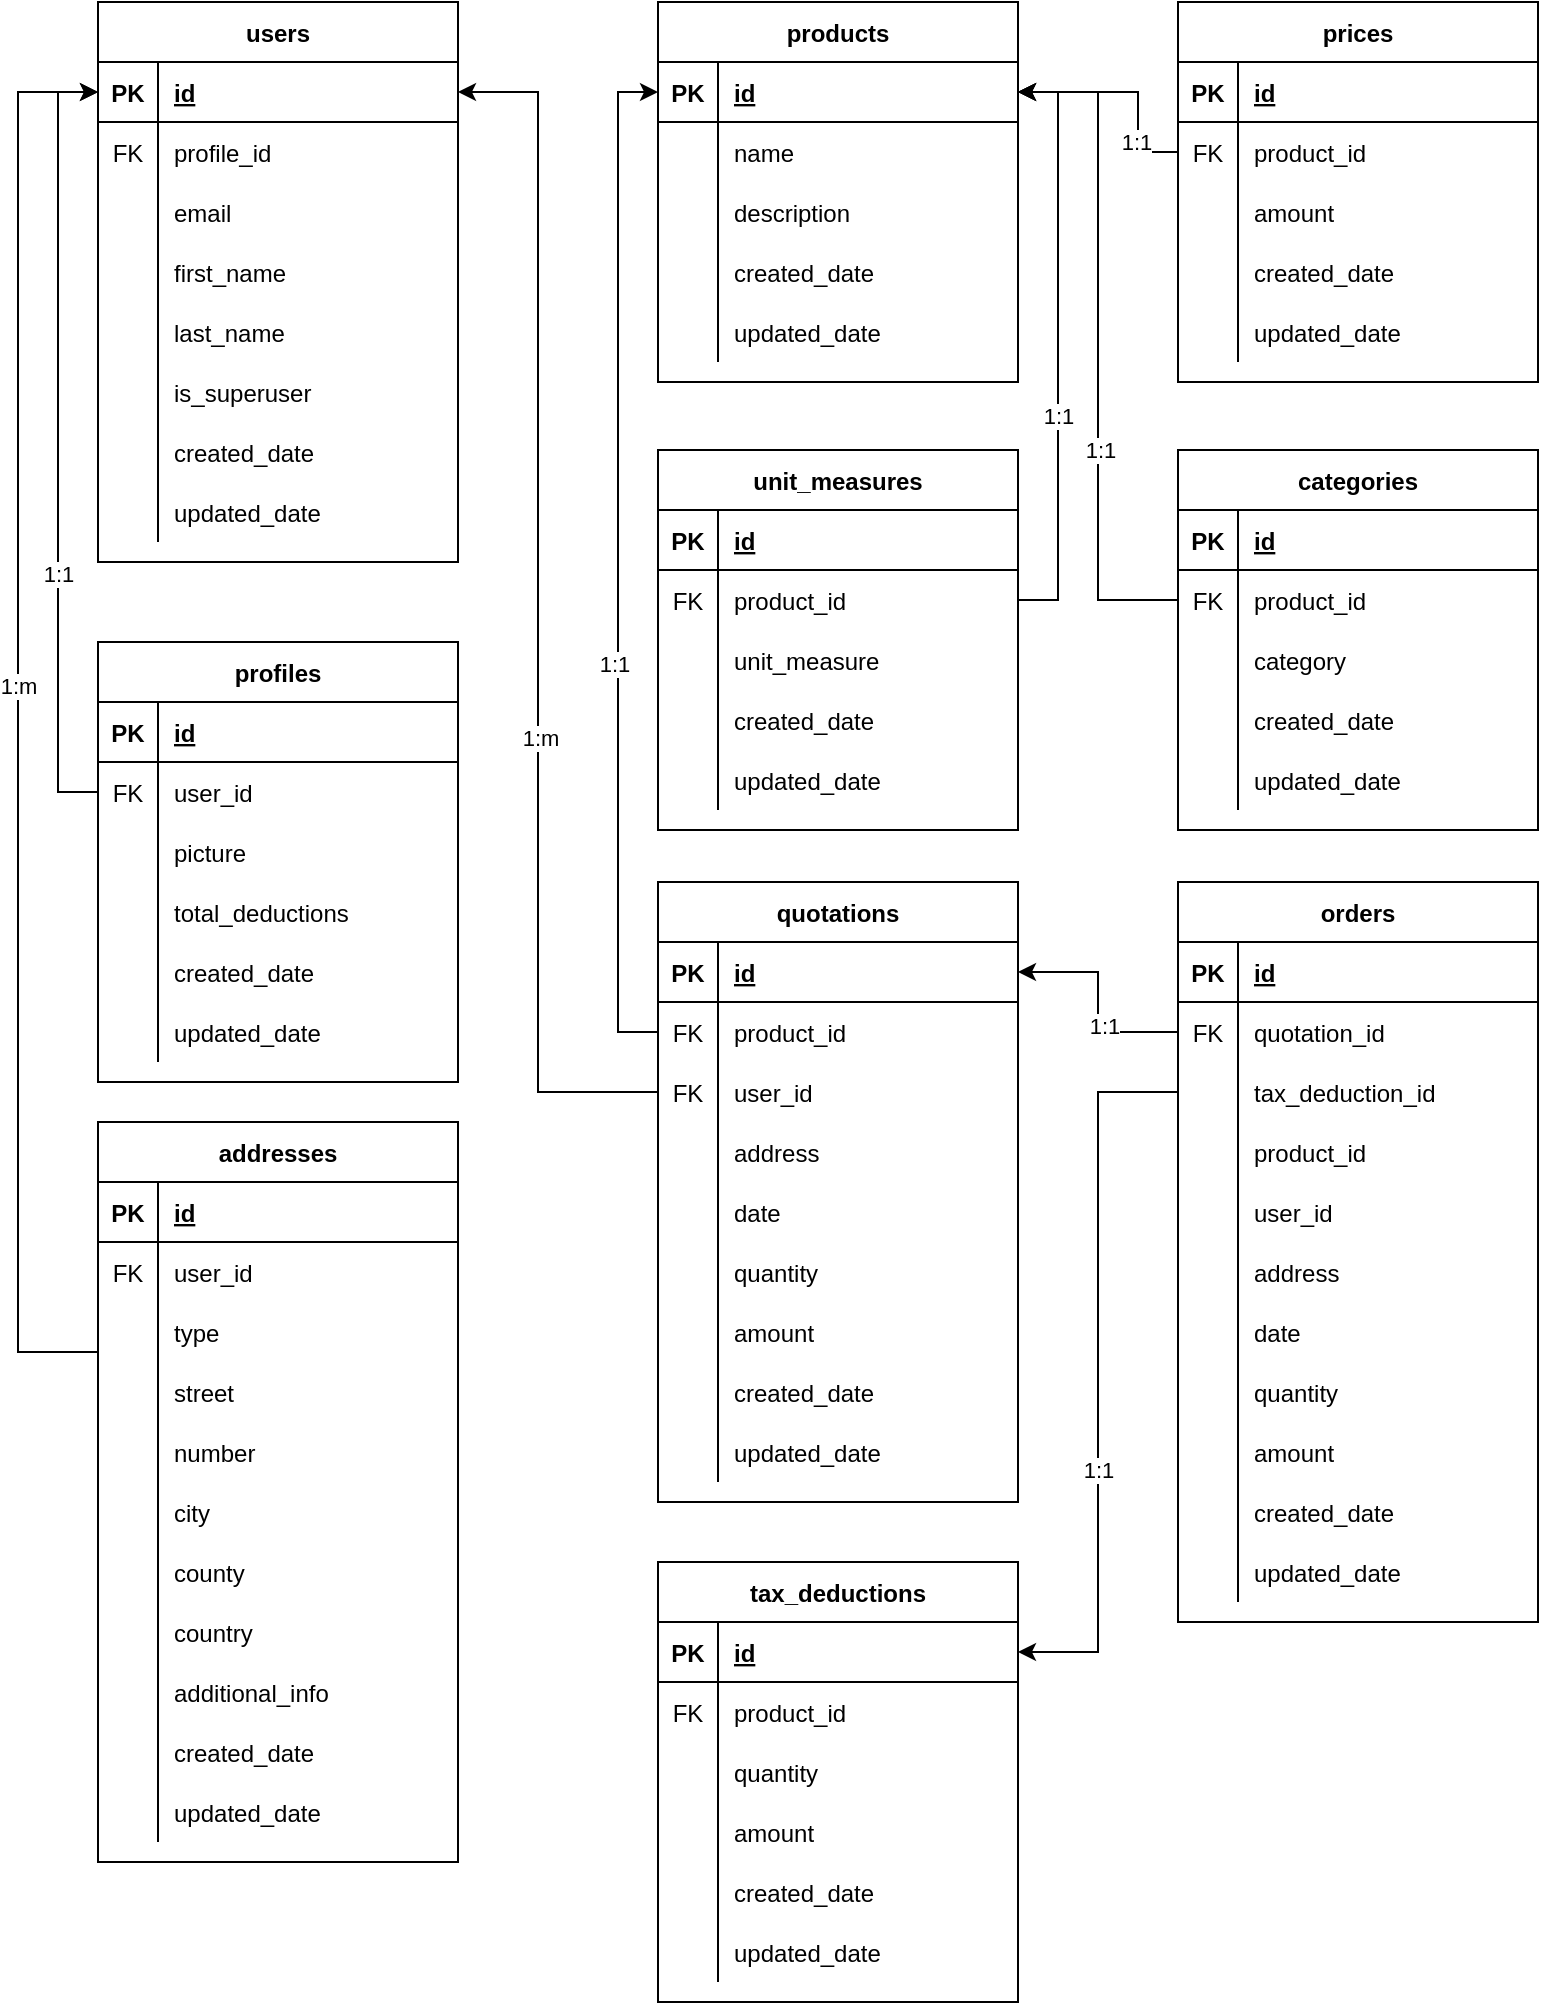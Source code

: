 <mxfile version="14.5.10" type="github">
  <diagram id="5Fqsmv3HwdNf8CyTd6Ed" name="Page-1">
    <mxGraphModel dx="1038" dy="547" grid="1" gridSize="10" guides="1" tooltips="1" connect="1" arrows="1" fold="1" page="1" pageScale="1" pageWidth="850" pageHeight="1100" math="0" shadow="0">
      <root>
        <mxCell id="0" />
        <mxCell id="1" parent="0" />
        <mxCell id="K4pc00V_5VMExsooemuj-1" value="users" style="shape=table;startSize=30;container=1;collapsible=1;childLayout=tableLayout;fixedRows=1;rowLines=0;fontStyle=1;align=center;resizeLast=1;" parent="1" vertex="1">
          <mxGeometry x="80" y="80" width="180" height="280" as="geometry" />
        </mxCell>
        <mxCell id="K4pc00V_5VMExsooemuj-2" value="" style="shape=partialRectangle;collapsible=0;dropTarget=0;pointerEvents=0;fillColor=none;top=0;left=0;bottom=1;right=0;points=[[0,0.5],[1,0.5]];portConstraint=eastwest;" parent="K4pc00V_5VMExsooemuj-1" vertex="1">
          <mxGeometry y="30" width="180" height="30" as="geometry" />
        </mxCell>
        <mxCell id="K4pc00V_5VMExsooemuj-3" value="PK" style="shape=partialRectangle;connectable=0;fillColor=none;top=0;left=0;bottom=0;right=0;fontStyle=1;overflow=hidden;" parent="K4pc00V_5VMExsooemuj-2" vertex="1">
          <mxGeometry width="30" height="30" as="geometry" />
        </mxCell>
        <mxCell id="K4pc00V_5VMExsooemuj-4" value="id" style="shape=partialRectangle;connectable=0;fillColor=none;top=0;left=0;bottom=0;right=0;align=left;spacingLeft=6;fontStyle=5;overflow=hidden;" parent="K4pc00V_5VMExsooemuj-2" vertex="1">
          <mxGeometry x="30" width="150" height="30" as="geometry" />
        </mxCell>
        <mxCell id="K4pc00V_5VMExsooemuj-5" value="" style="shape=partialRectangle;collapsible=0;dropTarget=0;pointerEvents=0;fillColor=none;top=0;left=0;bottom=0;right=0;points=[[0,0.5],[1,0.5]];portConstraint=eastwest;" parent="K4pc00V_5VMExsooemuj-1" vertex="1">
          <mxGeometry y="60" width="180" height="30" as="geometry" />
        </mxCell>
        <mxCell id="K4pc00V_5VMExsooemuj-6" value="FK" style="shape=partialRectangle;connectable=0;fillColor=none;top=0;left=0;bottom=0;right=0;editable=1;overflow=hidden;" parent="K4pc00V_5VMExsooemuj-5" vertex="1">
          <mxGeometry width="30" height="30" as="geometry" />
        </mxCell>
        <mxCell id="K4pc00V_5VMExsooemuj-7" value="profile_id" style="shape=partialRectangle;connectable=0;fillColor=none;top=0;left=0;bottom=0;right=0;align=left;spacingLeft=6;overflow=hidden;" parent="K4pc00V_5VMExsooemuj-5" vertex="1">
          <mxGeometry x="30" width="150" height="30" as="geometry" />
        </mxCell>
        <mxCell id="K4pc00V_5VMExsooemuj-8" value="" style="shape=partialRectangle;collapsible=0;dropTarget=0;pointerEvents=0;fillColor=none;top=0;left=0;bottom=0;right=0;points=[[0,0.5],[1,0.5]];portConstraint=eastwest;" parent="K4pc00V_5VMExsooemuj-1" vertex="1">
          <mxGeometry y="90" width="180" height="30" as="geometry" />
        </mxCell>
        <mxCell id="K4pc00V_5VMExsooemuj-9" value="" style="shape=partialRectangle;connectable=0;fillColor=none;top=0;left=0;bottom=0;right=0;editable=1;overflow=hidden;" parent="K4pc00V_5VMExsooemuj-8" vertex="1">
          <mxGeometry width="30" height="30" as="geometry" />
        </mxCell>
        <mxCell id="K4pc00V_5VMExsooemuj-10" value="email" style="shape=partialRectangle;connectable=0;fillColor=none;top=0;left=0;bottom=0;right=0;align=left;spacingLeft=6;overflow=hidden;" parent="K4pc00V_5VMExsooemuj-8" vertex="1">
          <mxGeometry x="30" width="150" height="30" as="geometry" />
        </mxCell>
        <mxCell id="K4pc00V_5VMExsooemuj-11" value="" style="shape=partialRectangle;collapsible=0;dropTarget=0;pointerEvents=0;fillColor=none;top=0;left=0;bottom=0;right=0;points=[[0,0.5],[1,0.5]];portConstraint=eastwest;" parent="K4pc00V_5VMExsooemuj-1" vertex="1">
          <mxGeometry y="120" width="180" height="30" as="geometry" />
        </mxCell>
        <mxCell id="K4pc00V_5VMExsooemuj-12" value="" style="shape=partialRectangle;connectable=0;fillColor=none;top=0;left=0;bottom=0;right=0;editable=1;overflow=hidden;" parent="K4pc00V_5VMExsooemuj-11" vertex="1">
          <mxGeometry width="30" height="30" as="geometry" />
        </mxCell>
        <mxCell id="K4pc00V_5VMExsooemuj-13" value="first_name" style="shape=partialRectangle;connectable=0;fillColor=none;top=0;left=0;bottom=0;right=0;align=left;spacingLeft=6;overflow=hidden;" parent="K4pc00V_5VMExsooemuj-11" vertex="1">
          <mxGeometry x="30" width="150" height="30" as="geometry" />
        </mxCell>
        <mxCell id="K4pc00V_5VMExsooemuj-14" value="" style="shape=partialRectangle;collapsible=0;dropTarget=0;pointerEvents=0;fillColor=none;top=0;left=0;bottom=0;right=0;points=[[0,0.5],[1,0.5]];portConstraint=eastwest;" parent="K4pc00V_5VMExsooemuj-1" vertex="1">
          <mxGeometry y="150" width="180" height="30" as="geometry" />
        </mxCell>
        <mxCell id="K4pc00V_5VMExsooemuj-15" value="" style="shape=partialRectangle;connectable=0;fillColor=none;top=0;left=0;bottom=0;right=0;editable=1;overflow=hidden;" parent="K4pc00V_5VMExsooemuj-14" vertex="1">
          <mxGeometry width="30" height="30" as="geometry" />
        </mxCell>
        <mxCell id="K4pc00V_5VMExsooemuj-16" value="last_name" style="shape=partialRectangle;connectable=0;fillColor=none;top=0;left=0;bottom=0;right=0;align=left;spacingLeft=6;overflow=hidden;" parent="K4pc00V_5VMExsooemuj-14" vertex="1">
          <mxGeometry x="30" width="150" height="30" as="geometry" />
        </mxCell>
        <mxCell id="K4pc00V_5VMExsooemuj-181" value="" style="shape=partialRectangle;collapsible=0;dropTarget=0;pointerEvents=0;fillColor=none;top=0;left=0;bottom=0;right=0;points=[[0,0.5],[1,0.5]];portConstraint=eastwest;" parent="K4pc00V_5VMExsooemuj-1" vertex="1">
          <mxGeometry y="180" width="180" height="30" as="geometry" />
        </mxCell>
        <mxCell id="K4pc00V_5VMExsooemuj-182" value="" style="shape=partialRectangle;connectable=0;fillColor=none;top=0;left=0;bottom=0;right=0;editable=1;overflow=hidden;" parent="K4pc00V_5VMExsooemuj-181" vertex="1">
          <mxGeometry width="30" height="30" as="geometry" />
        </mxCell>
        <mxCell id="K4pc00V_5VMExsooemuj-183" value="is_superuser" style="shape=partialRectangle;connectable=0;fillColor=none;top=0;left=0;bottom=0;right=0;align=left;spacingLeft=6;overflow=hidden;" parent="K4pc00V_5VMExsooemuj-181" vertex="1">
          <mxGeometry x="30" width="150" height="30" as="geometry" />
        </mxCell>
        <mxCell id="K4pc00V_5VMExsooemuj-17" value="" style="shape=partialRectangle;collapsible=0;dropTarget=0;pointerEvents=0;fillColor=none;top=0;left=0;bottom=0;right=0;points=[[0,0.5],[1,0.5]];portConstraint=eastwest;" parent="K4pc00V_5VMExsooemuj-1" vertex="1">
          <mxGeometry y="210" width="180" height="30" as="geometry" />
        </mxCell>
        <mxCell id="K4pc00V_5VMExsooemuj-18" value="" style="shape=partialRectangle;connectable=0;fillColor=none;top=0;left=0;bottom=0;right=0;editable=1;overflow=hidden;" parent="K4pc00V_5VMExsooemuj-17" vertex="1">
          <mxGeometry width="30" height="30" as="geometry" />
        </mxCell>
        <mxCell id="K4pc00V_5VMExsooemuj-19" value="created_date" style="shape=partialRectangle;connectable=0;fillColor=none;top=0;left=0;bottom=0;right=0;align=left;spacingLeft=6;overflow=hidden;" parent="K4pc00V_5VMExsooemuj-17" vertex="1">
          <mxGeometry x="30" width="150" height="30" as="geometry" />
        </mxCell>
        <mxCell id="K4pc00V_5VMExsooemuj-20" value="" style="shape=partialRectangle;collapsible=0;dropTarget=0;pointerEvents=0;fillColor=none;top=0;left=0;bottom=0;right=0;points=[[0,0.5],[1,0.5]];portConstraint=eastwest;" parent="K4pc00V_5VMExsooemuj-1" vertex="1">
          <mxGeometry y="240" width="180" height="30" as="geometry" />
        </mxCell>
        <mxCell id="K4pc00V_5VMExsooemuj-21" value="" style="shape=partialRectangle;connectable=0;fillColor=none;top=0;left=0;bottom=0;right=0;editable=1;overflow=hidden;" parent="K4pc00V_5VMExsooemuj-20" vertex="1">
          <mxGeometry width="30" height="30" as="geometry" />
        </mxCell>
        <mxCell id="K4pc00V_5VMExsooemuj-22" value="updated_date" style="shape=partialRectangle;connectable=0;fillColor=none;top=0;left=0;bottom=0;right=0;align=left;spacingLeft=6;overflow=hidden;" parent="K4pc00V_5VMExsooemuj-20" vertex="1">
          <mxGeometry x="30" width="150" height="30" as="geometry" />
        </mxCell>
        <mxCell id="K4pc00V_5VMExsooemuj-23" value="products" style="shape=table;startSize=30;container=1;collapsible=1;childLayout=tableLayout;fixedRows=1;rowLines=0;fontStyle=1;align=center;resizeLast=1;" parent="1" vertex="1">
          <mxGeometry x="360" y="80" width="180" height="190" as="geometry" />
        </mxCell>
        <mxCell id="K4pc00V_5VMExsooemuj-24" value="" style="shape=partialRectangle;collapsible=0;dropTarget=0;pointerEvents=0;fillColor=none;top=0;left=0;bottom=1;right=0;points=[[0,0.5],[1,0.5]];portConstraint=eastwest;" parent="K4pc00V_5VMExsooemuj-23" vertex="1">
          <mxGeometry y="30" width="180" height="30" as="geometry" />
        </mxCell>
        <mxCell id="K4pc00V_5VMExsooemuj-25" value="PK" style="shape=partialRectangle;connectable=0;fillColor=none;top=0;left=0;bottom=0;right=0;fontStyle=1;overflow=hidden;" parent="K4pc00V_5VMExsooemuj-24" vertex="1">
          <mxGeometry width="30" height="30" as="geometry" />
        </mxCell>
        <mxCell id="K4pc00V_5VMExsooemuj-26" value="id" style="shape=partialRectangle;connectable=0;fillColor=none;top=0;left=0;bottom=0;right=0;align=left;spacingLeft=6;fontStyle=5;overflow=hidden;" parent="K4pc00V_5VMExsooemuj-24" vertex="1">
          <mxGeometry x="30" width="150" height="30" as="geometry" />
        </mxCell>
        <mxCell id="K4pc00V_5VMExsooemuj-33" value="" style="shape=partialRectangle;collapsible=0;dropTarget=0;pointerEvents=0;fillColor=none;top=0;left=0;bottom=0;right=0;points=[[0,0.5],[1,0.5]];portConstraint=eastwest;" parent="K4pc00V_5VMExsooemuj-23" vertex="1">
          <mxGeometry y="60" width="180" height="30" as="geometry" />
        </mxCell>
        <mxCell id="K4pc00V_5VMExsooemuj-34" value="" style="shape=partialRectangle;connectable=0;fillColor=none;top=0;left=0;bottom=0;right=0;editable=1;overflow=hidden;" parent="K4pc00V_5VMExsooemuj-33" vertex="1">
          <mxGeometry width="30" height="30" as="geometry" />
        </mxCell>
        <mxCell id="K4pc00V_5VMExsooemuj-35" value="name" style="shape=partialRectangle;connectable=0;fillColor=none;top=0;left=0;bottom=0;right=0;align=left;spacingLeft=6;overflow=hidden;" parent="K4pc00V_5VMExsooemuj-33" vertex="1">
          <mxGeometry x="30" width="150" height="30" as="geometry" />
        </mxCell>
        <mxCell id="K4pc00V_5VMExsooemuj-36" value="" style="shape=partialRectangle;collapsible=0;dropTarget=0;pointerEvents=0;fillColor=none;top=0;left=0;bottom=0;right=0;points=[[0,0.5],[1,0.5]];portConstraint=eastwest;" parent="K4pc00V_5VMExsooemuj-23" vertex="1">
          <mxGeometry y="90" width="180" height="30" as="geometry" />
        </mxCell>
        <mxCell id="K4pc00V_5VMExsooemuj-37" value="" style="shape=partialRectangle;connectable=0;fillColor=none;top=0;left=0;bottom=0;right=0;editable=1;overflow=hidden;" parent="K4pc00V_5VMExsooemuj-36" vertex="1">
          <mxGeometry width="30" height="30" as="geometry" />
        </mxCell>
        <mxCell id="K4pc00V_5VMExsooemuj-38" value="description" style="shape=partialRectangle;connectable=0;fillColor=none;top=0;left=0;bottom=0;right=0;align=left;spacingLeft=6;overflow=hidden;" parent="K4pc00V_5VMExsooemuj-36" vertex="1">
          <mxGeometry x="30" width="150" height="30" as="geometry" />
        </mxCell>
        <mxCell id="K4pc00V_5VMExsooemuj-45" value="" style="shape=partialRectangle;collapsible=0;dropTarget=0;pointerEvents=0;fillColor=none;top=0;left=0;bottom=0;right=0;points=[[0,0.5],[1,0.5]];portConstraint=eastwest;" parent="K4pc00V_5VMExsooemuj-23" vertex="1">
          <mxGeometry y="120" width="180" height="30" as="geometry" />
        </mxCell>
        <mxCell id="K4pc00V_5VMExsooemuj-46" value="" style="shape=partialRectangle;connectable=0;fillColor=none;top=0;left=0;bottom=0;right=0;editable=1;overflow=hidden;" parent="K4pc00V_5VMExsooemuj-45" vertex="1">
          <mxGeometry width="30" height="30" as="geometry" />
        </mxCell>
        <mxCell id="K4pc00V_5VMExsooemuj-47" value="created_date" style="shape=partialRectangle;connectable=0;fillColor=none;top=0;left=0;bottom=0;right=0;align=left;spacingLeft=6;overflow=hidden;" parent="K4pc00V_5VMExsooemuj-45" vertex="1">
          <mxGeometry x="30" width="150" height="30" as="geometry" />
        </mxCell>
        <mxCell id="K4pc00V_5VMExsooemuj-48" value="" style="shape=partialRectangle;collapsible=0;dropTarget=0;pointerEvents=0;fillColor=none;top=0;left=0;bottom=0;right=0;points=[[0,0.5],[1,0.5]];portConstraint=eastwest;" parent="K4pc00V_5VMExsooemuj-23" vertex="1">
          <mxGeometry y="150" width="180" height="30" as="geometry" />
        </mxCell>
        <mxCell id="K4pc00V_5VMExsooemuj-49" value="" style="shape=partialRectangle;connectable=0;fillColor=none;top=0;left=0;bottom=0;right=0;editable=1;overflow=hidden;" parent="K4pc00V_5VMExsooemuj-48" vertex="1">
          <mxGeometry width="30" height="30" as="geometry" />
        </mxCell>
        <mxCell id="K4pc00V_5VMExsooemuj-50" value="updated_date" style="shape=partialRectangle;connectable=0;fillColor=none;top=0;left=0;bottom=0;right=0;align=left;spacingLeft=6;overflow=hidden;" parent="K4pc00V_5VMExsooemuj-48" vertex="1">
          <mxGeometry x="30" width="150" height="30" as="geometry" />
        </mxCell>
        <mxCell id="K4pc00V_5VMExsooemuj-51" value="addresses" style="shape=table;startSize=30;container=1;collapsible=1;childLayout=tableLayout;fixedRows=1;rowLines=0;fontStyle=1;align=center;resizeLast=1;" parent="1" vertex="1">
          <mxGeometry x="80" y="640" width="180" height="370" as="geometry" />
        </mxCell>
        <mxCell id="K4pc00V_5VMExsooemuj-52" value="" style="shape=partialRectangle;collapsible=0;dropTarget=0;pointerEvents=0;fillColor=none;top=0;left=0;bottom=1;right=0;points=[[0,0.5],[1,0.5]];portConstraint=eastwest;" parent="K4pc00V_5VMExsooemuj-51" vertex="1">
          <mxGeometry y="30" width="180" height="30" as="geometry" />
        </mxCell>
        <mxCell id="K4pc00V_5VMExsooemuj-53" value="PK" style="shape=partialRectangle;connectable=0;fillColor=none;top=0;left=0;bottom=0;right=0;fontStyle=1;overflow=hidden;" parent="K4pc00V_5VMExsooemuj-52" vertex="1">
          <mxGeometry width="30" height="30" as="geometry" />
        </mxCell>
        <mxCell id="K4pc00V_5VMExsooemuj-54" value="id" style="shape=partialRectangle;connectable=0;fillColor=none;top=0;left=0;bottom=0;right=0;align=left;spacingLeft=6;fontStyle=5;overflow=hidden;" parent="K4pc00V_5VMExsooemuj-52" vertex="1">
          <mxGeometry x="30" width="150" height="30" as="geometry" />
        </mxCell>
        <mxCell id="K4pc00V_5VMExsooemuj-55" value="" style="shape=partialRectangle;collapsible=0;dropTarget=0;pointerEvents=0;fillColor=none;top=0;left=0;bottom=0;right=0;points=[[0,0.5],[1,0.5]];portConstraint=eastwest;" parent="K4pc00V_5VMExsooemuj-51" vertex="1">
          <mxGeometry y="60" width="180" height="30" as="geometry" />
        </mxCell>
        <mxCell id="K4pc00V_5VMExsooemuj-56" value="FK" style="shape=partialRectangle;connectable=0;fillColor=none;top=0;left=0;bottom=0;right=0;editable=1;overflow=hidden;" parent="K4pc00V_5VMExsooemuj-55" vertex="1">
          <mxGeometry width="30" height="30" as="geometry" />
        </mxCell>
        <mxCell id="K4pc00V_5VMExsooemuj-57" value="user_id" style="shape=partialRectangle;connectable=0;fillColor=none;top=0;left=0;bottom=0;right=0;align=left;spacingLeft=6;overflow=hidden;" parent="K4pc00V_5VMExsooemuj-55" vertex="1">
          <mxGeometry x="30" width="150" height="30" as="geometry" />
        </mxCell>
        <mxCell id="K4pc00V_5VMExsooemuj-58" value="" style="shape=partialRectangle;collapsible=0;dropTarget=0;pointerEvents=0;fillColor=none;top=0;left=0;bottom=0;right=0;points=[[0,0.5],[1,0.5]];portConstraint=eastwest;" parent="K4pc00V_5VMExsooemuj-51" vertex="1">
          <mxGeometry y="90" width="180" height="30" as="geometry" />
        </mxCell>
        <mxCell id="K4pc00V_5VMExsooemuj-59" value="" style="shape=partialRectangle;connectable=0;fillColor=none;top=0;left=0;bottom=0;right=0;editable=1;overflow=hidden;" parent="K4pc00V_5VMExsooemuj-58" vertex="1">
          <mxGeometry width="30" height="30" as="geometry" />
        </mxCell>
        <mxCell id="K4pc00V_5VMExsooemuj-60" value="type" style="shape=partialRectangle;connectable=0;fillColor=none;top=0;left=0;bottom=0;right=0;align=left;spacingLeft=6;overflow=hidden;" parent="K4pc00V_5VMExsooemuj-58" vertex="1">
          <mxGeometry x="30" width="150" height="30" as="geometry" />
        </mxCell>
        <mxCell id="K4pc00V_5VMExsooemuj-61" value="" style="shape=partialRectangle;collapsible=0;dropTarget=0;pointerEvents=0;fillColor=none;top=0;left=0;bottom=0;right=0;points=[[0,0.5],[1,0.5]];portConstraint=eastwest;" parent="K4pc00V_5VMExsooemuj-51" vertex="1">
          <mxGeometry y="120" width="180" height="30" as="geometry" />
        </mxCell>
        <mxCell id="K4pc00V_5VMExsooemuj-62" value="" style="shape=partialRectangle;connectable=0;fillColor=none;top=0;left=0;bottom=0;right=0;editable=1;overflow=hidden;" parent="K4pc00V_5VMExsooemuj-61" vertex="1">
          <mxGeometry width="30" height="30" as="geometry" />
        </mxCell>
        <mxCell id="K4pc00V_5VMExsooemuj-63" value="street" style="shape=partialRectangle;connectable=0;fillColor=none;top=0;left=0;bottom=0;right=0;align=left;spacingLeft=6;overflow=hidden;" parent="K4pc00V_5VMExsooemuj-61" vertex="1">
          <mxGeometry x="30" width="150" height="30" as="geometry" />
        </mxCell>
        <mxCell id="K4pc00V_5VMExsooemuj-64" value="" style="shape=partialRectangle;collapsible=0;dropTarget=0;pointerEvents=0;fillColor=none;top=0;left=0;bottom=0;right=0;points=[[0,0.5],[1,0.5]];portConstraint=eastwest;" parent="K4pc00V_5VMExsooemuj-51" vertex="1">
          <mxGeometry y="150" width="180" height="30" as="geometry" />
        </mxCell>
        <mxCell id="K4pc00V_5VMExsooemuj-65" value="" style="shape=partialRectangle;connectable=0;fillColor=none;top=0;left=0;bottom=0;right=0;editable=1;overflow=hidden;" parent="K4pc00V_5VMExsooemuj-64" vertex="1">
          <mxGeometry width="30" height="30" as="geometry" />
        </mxCell>
        <mxCell id="K4pc00V_5VMExsooemuj-66" value="number" style="shape=partialRectangle;connectable=0;fillColor=none;top=0;left=0;bottom=0;right=0;align=left;spacingLeft=6;overflow=hidden;" parent="K4pc00V_5VMExsooemuj-64" vertex="1">
          <mxGeometry x="30" width="150" height="30" as="geometry" />
        </mxCell>
        <mxCell id="K4pc00V_5VMExsooemuj-67" value="" style="shape=partialRectangle;collapsible=0;dropTarget=0;pointerEvents=0;fillColor=none;top=0;left=0;bottom=0;right=0;points=[[0,0.5],[1,0.5]];portConstraint=eastwest;" parent="K4pc00V_5VMExsooemuj-51" vertex="1">
          <mxGeometry y="180" width="180" height="30" as="geometry" />
        </mxCell>
        <mxCell id="K4pc00V_5VMExsooemuj-68" value="" style="shape=partialRectangle;connectable=0;fillColor=none;top=0;left=0;bottom=0;right=0;editable=1;overflow=hidden;" parent="K4pc00V_5VMExsooemuj-67" vertex="1">
          <mxGeometry width="30" height="30" as="geometry" />
        </mxCell>
        <mxCell id="K4pc00V_5VMExsooemuj-69" value="city" style="shape=partialRectangle;connectable=0;fillColor=none;top=0;left=0;bottom=0;right=0;align=left;spacingLeft=6;overflow=hidden;" parent="K4pc00V_5VMExsooemuj-67" vertex="1">
          <mxGeometry x="30" width="150" height="30" as="geometry" />
        </mxCell>
        <mxCell id="K4pc00V_5VMExsooemuj-70" value="" style="shape=partialRectangle;collapsible=0;dropTarget=0;pointerEvents=0;fillColor=none;top=0;left=0;bottom=0;right=0;points=[[0,0.5],[1,0.5]];portConstraint=eastwest;" parent="K4pc00V_5VMExsooemuj-51" vertex="1">
          <mxGeometry y="210" width="180" height="30" as="geometry" />
        </mxCell>
        <mxCell id="K4pc00V_5VMExsooemuj-71" value="" style="shape=partialRectangle;connectable=0;fillColor=none;top=0;left=0;bottom=0;right=0;editable=1;overflow=hidden;" parent="K4pc00V_5VMExsooemuj-70" vertex="1">
          <mxGeometry width="30" height="30" as="geometry" />
        </mxCell>
        <mxCell id="K4pc00V_5VMExsooemuj-72" value="county" style="shape=partialRectangle;connectable=0;fillColor=none;top=0;left=0;bottom=0;right=0;align=left;spacingLeft=6;overflow=hidden;" parent="K4pc00V_5VMExsooemuj-70" vertex="1">
          <mxGeometry x="30" width="150" height="30" as="geometry" />
        </mxCell>
        <mxCell id="K4pc00V_5VMExsooemuj-73" value="" style="shape=partialRectangle;collapsible=0;dropTarget=0;pointerEvents=0;fillColor=none;top=0;left=0;bottom=0;right=0;points=[[0,0.5],[1,0.5]];portConstraint=eastwest;" parent="K4pc00V_5VMExsooemuj-51" vertex="1">
          <mxGeometry y="240" width="180" height="30" as="geometry" />
        </mxCell>
        <mxCell id="K4pc00V_5VMExsooemuj-74" value="" style="shape=partialRectangle;connectable=0;fillColor=none;top=0;left=0;bottom=0;right=0;editable=1;overflow=hidden;" parent="K4pc00V_5VMExsooemuj-73" vertex="1">
          <mxGeometry width="30" height="30" as="geometry" />
        </mxCell>
        <mxCell id="K4pc00V_5VMExsooemuj-75" value="country" style="shape=partialRectangle;connectable=0;fillColor=none;top=0;left=0;bottom=0;right=0;align=left;spacingLeft=6;overflow=hidden;" parent="K4pc00V_5VMExsooemuj-73" vertex="1">
          <mxGeometry x="30" width="150" height="30" as="geometry" />
        </mxCell>
        <mxCell id="K4pc00V_5VMExsooemuj-76" value="" style="shape=partialRectangle;collapsible=0;dropTarget=0;pointerEvents=0;fillColor=none;top=0;left=0;bottom=0;right=0;points=[[0,0.5],[1,0.5]];portConstraint=eastwest;" parent="K4pc00V_5VMExsooemuj-51" vertex="1">
          <mxGeometry y="270" width="180" height="30" as="geometry" />
        </mxCell>
        <mxCell id="K4pc00V_5VMExsooemuj-77" value="" style="shape=partialRectangle;connectable=0;fillColor=none;top=0;left=0;bottom=0;right=0;editable=1;overflow=hidden;" parent="K4pc00V_5VMExsooemuj-76" vertex="1">
          <mxGeometry width="30" height="30" as="geometry" />
        </mxCell>
        <mxCell id="K4pc00V_5VMExsooemuj-78" value="additional_info" style="shape=partialRectangle;connectable=0;fillColor=none;top=0;left=0;bottom=0;right=0;align=left;spacingLeft=6;overflow=hidden;" parent="K4pc00V_5VMExsooemuj-76" vertex="1">
          <mxGeometry x="30" width="150" height="30" as="geometry" />
        </mxCell>
        <mxCell id="K4pc00V_5VMExsooemuj-79" value="" style="shape=partialRectangle;collapsible=0;dropTarget=0;pointerEvents=0;fillColor=none;top=0;left=0;bottom=0;right=0;points=[[0,0.5],[1,0.5]];portConstraint=eastwest;" parent="K4pc00V_5VMExsooemuj-51" vertex="1">
          <mxGeometry y="300" width="180" height="30" as="geometry" />
        </mxCell>
        <mxCell id="K4pc00V_5VMExsooemuj-80" value="" style="shape=partialRectangle;connectable=0;fillColor=none;top=0;left=0;bottom=0;right=0;editable=1;overflow=hidden;" parent="K4pc00V_5VMExsooemuj-79" vertex="1">
          <mxGeometry width="30" height="30" as="geometry" />
        </mxCell>
        <mxCell id="K4pc00V_5VMExsooemuj-81" value="created_date" style="shape=partialRectangle;connectable=0;fillColor=none;top=0;left=0;bottom=0;right=0;align=left;spacingLeft=6;overflow=hidden;" parent="K4pc00V_5VMExsooemuj-79" vertex="1">
          <mxGeometry x="30" width="150" height="30" as="geometry" />
        </mxCell>
        <mxCell id="K4pc00V_5VMExsooemuj-82" value="" style="shape=partialRectangle;collapsible=0;dropTarget=0;pointerEvents=0;fillColor=none;top=0;left=0;bottom=0;right=0;points=[[0,0.5],[1,0.5]];portConstraint=eastwest;" parent="K4pc00V_5VMExsooemuj-51" vertex="1">
          <mxGeometry y="330" width="180" height="30" as="geometry" />
        </mxCell>
        <mxCell id="K4pc00V_5VMExsooemuj-83" value="" style="shape=partialRectangle;connectable=0;fillColor=none;top=0;left=0;bottom=0;right=0;editable=1;overflow=hidden;" parent="K4pc00V_5VMExsooemuj-82" vertex="1">
          <mxGeometry width="30" height="30" as="geometry" />
        </mxCell>
        <mxCell id="K4pc00V_5VMExsooemuj-84" value="updated_date" style="shape=partialRectangle;connectable=0;fillColor=none;top=0;left=0;bottom=0;right=0;align=left;spacingLeft=6;overflow=hidden;" parent="K4pc00V_5VMExsooemuj-82" vertex="1">
          <mxGeometry x="30" width="150" height="30" as="geometry" />
        </mxCell>
        <mxCell id="K4pc00V_5VMExsooemuj-85" value="prices" style="shape=table;startSize=30;container=1;collapsible=1;childLayout=tableLayout;fixedRows=1;rowLines=0;fontStyle=1;align=center;resizeLast=1;" parent="1" vertex="1">
          <mxGeometry x="620" y="80" width="180" height="190" as="geometry" />
        </mxCell>
        <mxCell id="K4pc00V_5VMExsooemuj-86" value="" style="shape=partialRectangle;collapsible=0;dropTarget=0;pointerEvents=0;fillColor=none;top=0;left=0;bottom=1;right=0;points=[[0,0.5],[1,0.5]];portConstraint=eastwest;" parent="K4pc00V_5VMExsooemuj-85" vertex="1">
          <mxGeometry y="30" width="180" height="30" as="geometry" />
        </mxCell>
        <mxCell id="K4pc00V_5VMExsooemuj-87" value="PK" style="shape=partialRectangle;connectable=0;fillColor=none;top=0;left=0;bottom=0;right=0;fontStyle=1;overflow=hidden;" parent="K4pc00V_5VMExsooemuj-86" vertex="1">
          <mxGeometry width="30" height="30" as="geometry" />
        </mxCell>
        <mxCell id="K4pc00V_5VMExsooemuj-88" value="id" style="shape=partialRectangle;connectable=0;fillColor=none;top=0;left=0;bottom=0;right=0;align=left;spacingLeft=6;fontStyle=5;overflow=hidden;" parent="K4pc00V_5VMExsooemuj-86" vertex="1">
          <mxGeometry x="30" width="150" height="30" as="geometry" />
        </mxCell>
        <mxCell id="K4pc00V_5VMExsooemuj-89" value="" style="shape=partialRectangle;collapsible=0;dropTarget=0;pointerEvents=0;fillColor=none;top=0;left=0;bottom=0;right=0;points=[[0,0.5],[1,0.5]];portConstraint=eastwest;" parent="K4pc00V_5VMExsooemuj-85" vertex="1">
          <mxGeometry y="60" width="180" height="30" as="geometry" />
        </mxCell>
        <mxCell id="K4pc00V_5VMExsooemuj-90" value="FK" style="shape=partialRectangle;connectable=0;fillColor=none;top=0;left=0;bottom=0;right=0;editable=1;overflow=hidden;" parent="K4pc00V_5VMExsooemuj-89" vertex="1">
          <mxGeometry width="30" height="30" as="geometry" />
        </mxCell>
        <mxCell id="K4pc00V_5VMExsooemuj-91" value="product_id" style="shape=partialRectangle;connectable=0;fillColor=none;top=0;left=0;bottom=0;right=0;align=left;spacingLeft=6;overflow=hidden;" parent="K4pc00V_5VMExsooemuj-89" vertex="1">
          <mxGeometry x="30" width="150" height="30" as="geometry" />
        </mxCell>
        <mxCell id="K4pc00V_5VMExsooemuj-92" value="" style="shape=partialRectangle;collapsible=0;dropTarget=0;pointerEvents=0;fillColor=none;top=0;left=0;bottom=0;right=0;points=[[0,0.5],[1,0.5]];portConstraint=eastwest;" parent="K4pc00V_5VMExsooemuj-85" vertex="1">
          <mxGeometry y="90" width="180" height="30" as="geometry" />
        </mxCell>
        <mxCell id="K4pc00V_5VMExsooemuj-93" value="" style="shape=partialRectangle;connectable=0;fillColor=none;top=0;left=0;bottom=0;right=0;editable=1;overflow=hidden;" parent="K4pc00V_5VMExsooemuj-92" vertex="1">
          <mxGeometry width="30" height="30" as="geometry" />
        </mxCell>
        <mxCell id="K4pc00V_5VMExsooemuj-94" value="amount" style="shape=partialRectangle;connectable=0;fillColor=none;top=0;left=0;bottom=0;right=0;align=left;spacingLeft=6;overflow=hidden;" parent="K4pc00V_5VMExsooemuj-92" vertex="1">
          <mxGeometry x="30" width="150" height="30" as="geometry" />
        </mxCell>
        <mxCell id="K4pc00V_5VMExsooemuj-95" value="" style="shape=partialRectangle;collapsible=0;dropTarget=0;pointerEvents=0;fillColor=none;top=0;left=0;bottom=0;right=0;points=[[0,0.5],[1,0.5]];portConstraint=eastwest;" parent="K4pc00V_5VMExsooemuj-85" vertex="1">
          <mxGeometry y="120" width="180" height="30" as="geometry" />
        </mxCell>
        <mxCell id="K4pc00V_5VMExsooemuj-96" value="" style="shape=partialRectangle;connectable=0;fillColor=none;top=0;left=0;bottom=0;right=0;editable=1;overflow=hidden;" parent="K4pc00V_5VMExsooemuj-95" vertex="1">
          <mxGeometry width="30" height="30" as="geometry" />
        </mxCell>
        <mxCell id="K4pc00V_5VMExsooemuj-97" value="created_date" style="shape=partialRectangle;connectable=0;fillColor=none;top=0;left=0;bottom=0;right=0;align=left;spacingLeft=6;overflow=hidden;" parent="K4pc00V_5VMExsooemuj-95" vertex="1">
          <mxGeometry x="30" width="150" height="30" as="geometry" />
        </mxCell>
        <mxCell id="K4pc00V_5VMExsooemuj-278" value="" style="shape=partialRectangle;collapsible=0;dropTarget=0;pointerEvents=0;fillColor=none;top=0;left=0;bottom=0;right=0;points=[[0,0.5],[1,0.5]];portConstraint=eastwest;" parent="K4pc00V_5VMExsooemuj-85" vertex="1">
          <mxGeometry y="150" width="180" height="30" as="geometry" />
        </mxCell>
        <mxCell id="K4pc00V_5VMExsooemuj-279" value="" style="shape=partialRectangle;connectable=0;fillColor=none;top=0;left=0;bottom=0;right=0;editable=1;overflow=hidden;" parent="K4pc00V_5VMExsooemuj-278" vertex="1">
          <mxGeometry width="30" height="30" as="geometry" />
        </mxCell>
        <mxCell id="K4pc00V_5VMExsooemuj-280" value="updated_date" style="shape=partialRectangle;connectable=0;fillColor=none;top=0;left=0;bottom=0;right=0;align=left;spacingLeft=6;overflow=hidden;" parent="K4pc00V_5VMExsooemuj-278" vertex="1">
          <mxGeometry x="30" width="150" height="30" as="geometry" />
        </mxCell>
        <mxCell id="K4pc00V_5VMExsooemuj-120" value="categories" style="shape=table;startSize=30;container=1;collapsible=1;childLayout=tableLayout;fixedRows=1;rowLines=0;fontStyle=1;align=center;resizeLast=1;" parent="1" vertex="1">
          <mxGeometry x="620" y="304" width="180" height="190" as="geometry" />
        </mxCell>
        <mxCell id="K4pc00V_5VMExsooemuj-121" value="" style="shape=partialRectangle;collapsible=0;dropTarget=0;pointerEvents=0;fillColor=none;top=0;left=0;bottom=1;right=0;points=[[0,0.5],[1,0.5]];portConstraint=eastwest;" parent="K4pc00V_5VMExsooemuj-120" vertex="1">
          <mxGeometry y="30" width="180" height="30" as="geometry" />
        </mxCell>
        <mxCell id="K4pc00V_5VMExsooemuj-122" value="PK" style="shape=partialRectangle;connectable=0;fillColor=none;top=0;left=0;bottom=0;right=0;fontStyle=1;overflow=hidden;" parent="K4pc00V_5VMExsooemuj-121" vertex="1">
          <mxGeometry width="30" height="30" as="geometry" />
        </mxCell>
        <mxCell id="K4pc00V_5VMExsooemuj-123" value="id" style="shape=partialRectangle;connectable=0;fillColor=none;top=0;left=0;bottom=0;right=0;align=left;spacingLeft=6;fontStyle=5;overflow=hidden;" parent="K4pc00V_5VMExsooemuj-121" vertex="1">
          <mxGeometry x="30" width="150" height="30" as="geometry" />
        </mxCell>
        <mxCell id="K4pc00V_5VMExsooemuj-187" value="" style="shape=partialRectangle;collapsible=0;dropTarget=0;pointerEvents=0;fillColor=none;top=0;left=0;bottom=0;right=0;points=[[0,0.5],[1,0.5]];portConstraint=eastwest;" parent="K4pc00V_5VMExsooemuj-120" vertex="1">
          <mxGeometry y="60" width="180" height="30" as="geometry" />
        </mxCell>
        <mxCell id="K4pc00V_5VMExsooemuj-188" value="FK" style="shape=partialRectangle;connectable=0;fillColor=none;top=0;left=0;bottom=0;right=0;editable=1;overflow=hidden;" parent="K4pc00V_5VMExsooemuj-187" vertex="1">
          <mxGeometry width="30" height="30" as="geometry" />
        </mxCell>
        <mxCell id="K4pc00V_5VMExsooemuj-189" value="product_id" style="shape=partialRectangle;connectable=0;fillColor=none;top=0;left=0;bottom=0;right=0;align=left;spacingLeft=6;overflow=hidden;" parent="K4pc00V_5VMExsooemuj-187" vertex="1">
          <mxGeometry x="30" width="150" height="30" as="geometry" />
        </mxCell>
        <mxCell id="K4pc00V_5VMExsooemuj-124" value="" style="shape=partialRectangle;collapsible=0;dropTarget=0;pointerEvents=0;fillColor=none;top=0;left=0;bottom=0;right=0;points=[[0,0.5],[1,0.5]];portConstraint=eastwest;" parent="K4pc00V_5VMExsooemuj-120" vertex="1">
          <mxGeometry y="90" width="180" height="30" as="geometry" />
        </mxCell>
        <mxCell id="K4pc00V_5VMExsooemuj-125" value="" style="shape=partialRectangle;connectable=0;fillColor=none;top=0;left=0;bottom=0;right=0;editable=1;overflow=hidden;" parent="K4pc00V_5VMExsooemuj-124" vertex="1">
          <mxGeometry width="30" height="30" as="geometry" />
        </mxCell>
        <mxCell id="K4pc00V_5VMExsooemuj-126" value="category" style="shape=partialRectangle;connectable=0;fillColor=none;top=0;left=0;bottom=0;right=0;align=left;spacingLeft=6;overflow=hidden;" parent="K4pc00V_5VMExsooemuj-124" vertex="1">
          <mxGeometry x="30" width="150" height="30" as="geometry" />
        </mxCell>
        <mxCell id="K4pc00V_5VMExsooemuj-127" value="" style="shape=partialRectangle;collapsible=0;dropTarget=0;pointerEvents=0;fillColor=none;top=0;left=0;bottom=0;right=0;points=[[0,0.5],[1,0.5]];portConstraint=eastwest;" parent="K4pc00V_5VMExsooemuj-120" vertex="1">
          <mxGeometry y="120" width="180" height="30" as="geometry" />
        </mxCell>
        <mxCell id="K4pc00V_5VMExsooemuj-128" value="" style="shape=partialRectangle;connectable=0;fillColor=none;top=0;left=0;bottom=0;right=0;editable=1;overflow=hidden;" parent="K4pc00V_5VMExsooemuj-127" vertex="1">
          <mxGeometry width="30" height="30" as="geometry" />
        </mxCell>
        <mxCell id="K4pc00V_5VMExsooemuj-129" value="created_date" style="shape=partialRectangle;connectable=0;fillColor=none;top=0;left=0;bottom=0;right=0;align=left;spacingLeft=6;overflow=hidden;" parent="K4pc00V_5VMExsooemuj-127" vertex="1">
          <mxGeometry x="30" width="150" height="30" as="geometry" />
        </mxCell>
        <mxCell id="K4pc00V_5VMExsooemuj-130" value="" style="shape=partialRectangle;collapsible=0;dropTarget=0;pointerEvents=0;fillColor=none;top=0;left=0;bottom=0;right=0;points=[[0,0.5],[1,0.5]];portConstraint=eastwest;" parent="K4pc00V_5VMExsooemuj-120" vertex="1">
          <mxGeometry y="150" width="180" height="30" as="geometry" />
        </mxCell>
        <mxCell id="K4pc00V_5VMExsooemuj-131" value="" style="shape=partialRectangle;connectable=0;fillColor=none;top=0;left=0;bottom=0;right=0;editable=1;overflow=hidden;" parent="K4pc00V_5VMExsooemuj-130" vertex="1">
          <mxGeometry width="30" height="30" as="geometry" />
        </mxCell>
        <mxCell id="K4pc00V_5VMExsooemuj-132" value="updated_date" style="shape=partialRectangle;connectable=0;fillColor=none;top=0;left=0;bottom=0;right=0;align=left;spacingLeft=6;overflow=hidden;" parent="K4pc00V_5VMExsooemuj-130" vertex="1">
          <mxGeometry x="30" width="150" height="30" as="geometry" />
        </mxCell>
        <mxCell id="K4pc00V_5VMExsooemuj-177" style="edgeStyle=orthogonalEdgeStyle;rounded=0;orthogonalLoop=1;jettySize=auto;html=1;exitX=0;exitY=0.5;exitDx=0;exitDy=0;entryX=0;entryY=0.5;entryDx=0;entryDy=0;" parent="1" source="K4pc00V_5VMExsooemuj-55" target="K4pc00V_5VMExsooemuj-2" edge="1">
          <mxGeometry relative="1" as="geometry">
            <Array as="points">
              <mxPoint x="40" y="755" />
              <mxPoint x="40" y="125" />
            </Array>
          </mxGeometry>
        </mxCell>
        <mxCell id="K4pc00V_5VMExsooemuj-178" value="1:m" style="edgeLabel;html=1;align=center;verticalAlign=middle;resizable=0;points=[];" parent="K4pc00V_5VMExsooemuj-177" vertex="1" connectable="0">
          <mxGeometry x="0.103" relative="1" as="geometry">
            <mxPoint as="offset" />
          </mxGeometry>
        </mxCell>
        <mxCell id="K4pc00V_5VMExsooemuj-179" style="edgeStyle=orthogonalEdgeStyle;rounded=0;orthogonalLoop=1;jettySize=auto;html=1;entryX=1;entryY=0.5;entryDx=0;entryDy=0;exitX=0;exitY=0.5;exitDx=0;exitDy=0;" parent="1" source="sYUQR7ImuILkt-f9V77s-5" target="K4pc00V_5VMExsooemuj-2" edge="1">
          <mxGeometry relative="1" as="geometry">
            <Array as="points">
              <mxPoint x="300" y="625" />
              <mxPoint x="300" y="125" />
            </Array>
            <mxPoint x="300" y="680" as="sourcePoint" />
          </mxGeometry>
        </mxCell>
        <mxCell id="K4pc00V_5VMExsooemuj-180" value="1:m" style="edgeLabel;html=1;align=center;verticalAlign=middle;resizable=0;points=[];" parent="K4pc00V_5VMExsooemuj-179" vertex="1" connectable="0">
          <mxGeometry x="-0.208" y="-1" relative="1" as="geometry">
            <mxPoint as="offset" />
          </mxGeometry>
        </mxCell>
        <mxCell id="K4pc00V_5VMExsooemuj-190" style="edgeStyle=orthogonalEdgeStyle;rounded=0;orthogonalLoop=1;jettySize=auto;html=1;exitX=0;exitY=0.5;exitDx=0;exitDy=0;entryX=1;entryY=0.5;entryDx=0;entryDy=0;" parent="1" source="K4pc00V_5VMExsooemuj-187" target="K4pc00V_5VMExsooemuj-24" edge="1">
          <mxGeometry relative="1" as="geometry">
            <Array as="points">
              <mxPoint x="580" y="379" />
              <mxPoint x="580" y="125" />
            </Array>
          </mxGeometry>
        </mxCell>
        <mxCell id="K4pc00V_5VMExsooemuj-191" value="1:1" style="edgeLabel;html=1;align=center;verticalAlign=middle;resizable=0;points=[];" parent="K4pc00V_5VMExsooemuj-190" vertex="1" connectable="0">
          <mxGeometry x="-0.312" y="-1" relative="1" as="geometry">
            <mxPoint as="offset" />
          </mxGeometry>
        </mxCell>
        <mxCell id="K4pc00V_5VMExsooemuj-192" value="profiles" style="shape=table;startSize=30;container=1;collapsible=1;childLayout=tableLayout;fixedRows=1;rowLines=0;fontStyle=1;align=center;resizeLast=1;" parent="1" vertex="1">
          <mxGeometry x="80" y="400" width="180" height="220" as="geometry" />
        </mxCell>
        <mxCell id="K4pc00V_5VMExsooemuj-193" value="" style="shape=partialRectangle;collapsible=0;dropTarget=0;pointerEvents=0;fillColor=none;top=0;left=0;bottom=1;right=0;points=[[0,0.5],[1,0.5]];portConstraint=eastwest;" parent="K4pc00V_5VMExsooemuj-192" vertex="1">
          <mxGeometry y="30" width="180" height="30" as="geometry" />
        </mxCell>
        <mxCell id="K4pc00V_5VMExsooemuj-194" value="PK" style="shape=partialRectangle;connectable=0;fillColor=none;top=0;left=0;bottom=0;right=0;fontStyle=1;overflow=hidden;" parent="K4pc00V_5VMExsooemuj-193" vertex="1">
          <mxGeometry width="30" height="30" as="geometry" />
        </mxCell>
        <mxCell id="K4pc00V_5VMExsooemuj-195" value="id" style="shape=partialRectangle;connectable=0;fillColor=none;top=0;left=0;bottom=0;right=0;align=left;spacingLeft=6;fontStyle=5;overflow=hidden;" parent="K4pc00V_5VMExsooemuj-193" vertex="1">
          <mxGeometry x="30" width="150" height="30" as="geometry" />
        </mxCell>
        <mxCell id="K4pc00V_5VMExsooemuj-196" value="" style="shape=partialRectangle;collapsible=0;dropTarget=0;pointerEvents=0;fillColor=none;top=0;left=0;bottom=0;right=0;points=[[0,0.5],[1,0.5]];portConstraint=eastwest;" parent="K4pc00V_5VMExsooemuj-192" vertex="1">
          <mxGeometry y="60" width="180" height="30" as="geometry" />
        </mxCell>
        <mxCell id="K4pc00V_5VMExsooemuj-197" value="FK" style="shape=partialRectangle;connectable=0;fillColor=none;top=0;left=0;bottom=0;right=0;editable=1;overflow=hidden;" parent="K4pc00V_5VMExsooemuj-196" vertex="1">
          <mxGeometry width="30" height="30" as="geometry" />
        </mxCell>
        <mxCell id="K4pc00V_5VMExsooemuj-198" value="user_id" style="shape=partialRectangle;connectable=0;fillColor=none;top=0;left=0;bottom=0;right=0;align=left;spacingLeft=6;overflow=hidden;" parent="K4pc00V_5VMExsooemuj-196" vertex="1">
          <mxGeometry x="30" width="150" height="30" as="geometry" />
        </mxCell>
        <mxCell id="K4pc00V_5VMExsooemuj-205" value="" style="shape=partialRectangle;collapsible=0;dropTarget=0;pointerEvents=0;fillColor=none;top=0;left=0;bottom=0;right=0;points=[[0,0.5],[1,0.5]];portConstraint=eastwest;" parent="K4pc00V_5VMExsooemuj-192" vertex="1">
          <mxGeometry y="90" width="180" height="30" as="geometry" />
        </mxCell>
        <mxCell id="K4pc00V_5VMExsooemuj-206" value="" style="shape=partialRectangle;connectable=0;fillColor=none;top=0;left=0;bottom=0;right=0;editable=1;overflow=hidden;" parent="K4pc00V_5VMExsooemuj-205" vertex="1">
          <mxGeometry width="30" height="30" as="geometry" />
        </mxCell>
        <mxCell id="K4pc00V_5VMExsooemuj-207" value="picture" style="shape=partialRectangle;connectable=0;fillColor=none;top=0;left=0;bottom=0;right=0;align=left;spacingLeft=6;overflow=hidden;" parent="K4pc00V_5VMExsooemuj-205" vertex="1">
          <mxGeometry x="30" width="150" height="30" as="geometry" />
        </mxCell>
        <mxCell id="K4pc00V_5VMExsooemuj-317" value="" style="shape=partialRectangle;collapsible=0;dropTarget=0;pointerEvents=0;fillColor=none;top=0;left=0;bottom=0;right=0;points=[[0,0.5],[1,0.5]];portConstraint=eastwest;" parent="K4pc00V_5VMExsooemuj-192" vertex="1">
          <mxGeometry y="120" width="180" height="30" as="geometry" />
        </mxCell>
        <mxCell id="K4pc00V_5VMExsooemuj-318" value="" style="shape=partialRectangle;connectable=0;fillColor=none;top=0;left=0;bottom=0;right=0;editable=1;overflow=hidden;" parent="K4pc00V_5VMExsooemuj-317" vertex="1">
          <mxGeometry width="30" height="30" as="geometry" />
        </mxCell>
        <mxCell id="K4pc00V_5VMExsooemuj-319" value="total_deductions" style="shape=partialRectangle;connectable=0;fillColor=none;top=0;left=0;bottom=0;right=0;align=left;spacingLeft=6;overflow=hidden;" parent="K4pc00V_5VMExsooemuj-317" vertex="1">
          <mxGeometry x="30" width="150" height="30" as="geometry" />
        </mxCell>
        <mxCell id="K4pc00V_5VMExsooemuj-208" value="" style="shape=partialRectangle;collapsible=0;dropTarget=0;pointerEvents=0;fillColor=none;top=0;left=0;bottom=0;right=0;points=[[0,0.5],[1,0.5]];portConstraint=eastwest;" parent="K4pc00V_5VMExsooemuj-192" vertex="1">
          <mxGeometry y="150" width="180" height="30" as="geometry" />
        </mxCell>
        <mxCell id="K4pc00V_5VMExsooemuj-209" value="" style="shape=partialRectangle;connectable=0;fillColor=none;top=0;left=0;bottom=0;right=0;editable=1;overflow=hidden;" parent="K4pc00V_5VMExsooemuj-208" vertex="1">
          <mxGeometry width="30" height="30" as="geometry" />
        </mxCell>
        <mxCell id="K4pc00V_5VMExsooemuj-210" value="created_date" style="shape=partialRectangle;connectable=0;fillColor=none;top=0;left=0;bottom=0;right=0;align=left;spacingLeft=6;overflow=hidden;" parent="K4pc00V_5VMExsooemuj-208" vertex="1">
          <mxGeometry x="30" width="150" height="30" as="geometry" />
        </mxCell>
        <mxCell id="K4pc00V_5VMExsooemuj-211" value="" style="shape=partialRectangle;collapsible=0;dropTarget=0;pointerEvents=0;fillColor=none;top=0;left=0;bottom=0;right=0;points=[[0,0.5],[1,0.5]];portConstraint=eastwest;" parent="K4pc00V_5VMExsooemuj-192" vertex="1">
          <mxGeometry y="180" width="180" height="30" as="geometry" />
        </mxCell>
        <mxCell id="K4pc00V_5VMExsooemuj-212" value="" style="shape=partialRectangle;connectable=0;fillColor=none;top=0;left=0;bottom=0;right=0;editable=1;overflow=hidden;" parent="K4pc00V_5VMExsooemuj-211" vertex="1">
          <mxGeometry width="30" height="30" as="geometry" />
        </mxCell>
        <mxCell id="K4pc00V_5VMExsooemuj-213" value="updated_date" style="shape=partialRectangle;connectable=0;fillColor=none;top=0;left=0;bottom=0;right=0;align=left;spacingLeft=6;overflow=hidden;" parent="K4pc00V_5VMExsooemuj-211" vertex="1">
          <mxGeometry x="30" width="150" height="30" as="geometry" />
        </mxCell>
        <mxCell id="K4pc00V_5VMExsooemuj-214" style="edgeStyle=orthogonalEdgeStyle;rounded=0;orthogonalLoop=1;jettySize=auto;html=1;exitX=0;exitY=0.5;exitDx=0;exitDy=0;entryX=0;entryY=0.5;entryDx=0;entryDy=0;" parent="1" source="K4pc00V_5VMExsooemuj-196" target="K4pc00V_5VMExsooemuj-2" edge="1">
          <mxGeometry relative="1" as="geometry" />
        </mxCell>
        <mxCell id="K4pc00V_5VMExsooemuj-215" value="1:1" style="edgeLabel;html=1;align=center;verticalAlign=middle;resizable=0;points=[];" parent="K4pc00V_5VMExsooemuj-214" vertex="1" connectable="0">
          <mxGeometry x="-0.339" relative="1" as="geometry">
            <mxPoint as="offset" />
          </mxGeometry>
        </mxCell>
        <mxCell id="K4pc00V_5VMExsooemuj-217" style="edgeStyle=orthogonalEdgeStyle;rounded=0;orthogonalLoop=1;jettySize=auto;html=1;entryX=0;entryY=0.5;entryDx=0;entryDy=0;exitX=0;exitY=0.5;exitDx=0;exitDy=0;" parent="1" source="sYUQR7ImuILkt-f9V77s-8" target="K4pc00V_5VMExsooemuj-24" edge="1">
          <mxGeometry relative="1" as="geometry">
            <mxPoint x="340" y="620" as="sourcePoint" />
          </mxGeometry>
        </mxCell>
        <mxCell id="K4pc00V_5VMExsooemuj-218" value="&lt;div&gt;1:1&lt;/div&gt;" style="edgeLabel;html=1;align=center;verticalAlign=middle;resizable=0;points=[];" parent="K4pc00V_5VMExsooemuj-217" vertex="1" connectable="0">
          <mxGeometry x="-0.2" y="2" relative="1" as="geometry">
            <mxPoint as="offset" />
          </mxGeometry>
        </mxCell>
        <mxCell id="K4pc00V_5VMExsooemuj-258" style="edgeStyle=orthogonalEdgeStyle;rounded=0;orthogonalLoop=1;jettySize=auto;html=1;exitX=0;exitY=0.5;exitDx=0;exitDy=0;entryX=1;entryY=0.5;entryDx=0;entryDy=0;" parent="1" source="K4pc00V_5VMExsooemuj-89" target="K4pc00V_5VMExsooemuj-24" edge="1">
          <mxGeometry relative="1" as="geometry">
            <Array as="points">
              <mxPoint x="600" y="155" />
              <mxPoint x="600" y="125" />
            </Array>
          </mxGeometry>
        </mxCell>
        <mxCell id="K4pc00V_5VMExsooemuj-259" value="1:1" style="edgeLabel;html=1;align=center;verticalAlign=middle;resizable=0;points=[];" parent="K4pc00V_5VMExsooemuj-258" vertex="1" connectable="0">
          <mxGeometry x="-0.345" y="1" relative="1" as="geometry">
            <mxPoint y="11.03" as="offset" />
          </mxGeometry>
        </mxCell>
        <mxCell id="K4pc00V_5VMExsooemuj-260" value="unit_measures" style="shape=table;startSize=30;container=1;collapsible=1;childLayout=tableLayout;fixedRows=1;rowLines=0;fontStyle=1;align=center;resizeLast=1;" parent="1" vertex="1">
          <mxGeometry x="360" y="304" width="180" height="190" as="geometry" />
        </mxCell>
        <mxCell id="K4pc00V_5VMExsooemuj-261" value="" style="shape=partialRectangle;collapsible=0;dropTarget=0;pointerEvents=0;fillColor=none;top=0;left=0;bottom=1;right=0;points=[[0,0.5],[1,0.5]];portConstraint=eastwest;" parent="K4pc00V_5VMExsooemuj-260" vertex="1">
          <mxGeometry y="30" width="180" height="30" as="geometry" />
        </mxCell>
        <mxCell id="K4pc00V_5VMExsooemuj-262" value="PK" style="shape=partialRectangle;connectable=0;fillColor=none;top=0;left=0;bottom=0;right=0;fontStyle=1;overflow=hidden;" parent="K4pc00V_5VMExsooemuj-261" vertex="1">
          <mxGeometry width="30" height="30" as="geometry" />
        </mxCell>
        <mxCell id="K4pc00V_5VMExsooemuj-263" value="id" style="shape=partialRectangle;connectable=0;fillColor=none;top=0;left=0;bottom=0;right=0;align=left;spacingLeft=6;fontStyle=5;overflow=hidden;" parent="K4pc00V_5VMExsooemuj-261" vertex="1">
          <mxGeometry x="30" width="150" height="30" as="geometry" />
        </mxCell>
        <mxCell id="K4pc00V_5VMExsooemuj-264" value="" style="shape=partialRectangle;collapsible=0;dropTarget=0;pointerEvents=0;fillColor=none;top=0;left=0;bottom=0;right=0;points=[[0,0.5],[1,0.5]];portConstraint=eastwest;" parent="K4pc00V_5VMExsooemuj-260" vertex="1">
          <mxGeometry y="60" width="180" height="30" as="geometry" />
        </mxCell>
        <mxCell id="K4pc00V_5VMExsooemuj-265" value="FK" style="shape=partialRectangle;connectable=0;fillColor=none;top=0;left=0;bottom=0;right=0;editable=1;overflow=hidden;" parent="K4pc00V_5VMExsooemuj-264" vertex="1">
          <mxGeometry width="30" height="30" as="geometry" />
        </mxCell>
        <mxCell id="K4pc00V_5VMExsooemuj-266" value="product_id" style="shape=partialRectangle;connectable=0;fillColor=none;top=0;left=0;bottom=0;right=0;align=left;spacingLeft=6;overflow=hidden;" parent="K4pc00V_5VMExsooemuj-264" vertex="1">
          <mxGeometry x="30" width="150" height="30" as="geometry" />
        </mxCell>
        <mxCell id="K4pc00V_5VMExsooemuj-267" value="" style="shape=partialRectangle;collapsible=0;dropTarget=0;pointerEvents=0;fillColor=none;top=0;left=0;bottom=0;right=0;points=[[0,0.5],[1,0.5]];portConstraint=eastwest;" parent="K4pc00V_5VMExsooemuj-260" vertex="1">
          <mxGeometry y="90" width="180" height="30" as="geometry" />
        </mxCell>
        <mxCell id="K4pc00V_5VMExsooemuj-268" value="" style="shape=partialRectangle;connectable=0;fillColor=none;top=0;left=0;bottom=0;right=0;editable=1;overflow=hidden;" parent="K4pc00V_5VMExsooemuj-267" vertex="1">
          <mxGeometry width="30" height="30" as="geometry" />
        </mxCell>
        <mxCell id="K4pc00V_5VMExsooemuj-269" value="unit_measure" style="shape=partialRectangle;connectable=0;fillColor=none;top=0;left=0;bottom=0;right=0;align=left;spacingLeft=6;overflow=hidden;" parent="K4pc00V_5VMExsooemuj-267" vertex="1">
          <mxGeometry x="30" width="150" height="30" as="geometry" />
        </mxCell>
        <mxCell id="K4pc00V_5VMExsooemuj-270" value="" style="shape=partialRectangle;collapsible=0;dropTarget=0;pointerEvents=0;fillColor=none;top=0;left=0;bottom=0;right=0;points=[[0,0.5],[1,0.5]];portConstraint=eastwest;" parent="K4pc00V_5VMExsooemuj-260" vertex="1">
          <mxGeometry y="120" width="180" height="30" as="geometry" />
        </mxCell>
        <mxCell id="K4pc00V_5VMExsooemuj-271" value="" style="shape=partialRectangle;connectable=0;fillColor=none;top=0;left=0;bottom=0;right=0;editable=1;overflow=hidden;" parent="K4pc00V_5VMExsooemuj-270" vertex="1">
          <mxGeometry width="30" height="30" as="geometry" />
        </mxCell>
        <mxCell id="K4pc00V_5VMExsooemuj-272" value="created_date" style="shape=partialRectangle;connectable=0;fillColor=none;top=0;left=0;bottom=0;right=0;align=left;spacingLeft=6;overflow=hidden;" parent="K4pc00V_5VMExsooemuj-270" vertex="1">
          <mxGeometry x="30" width="150" height="30" as="geometry" />
        </mxCell>
        <mxCell id="K4pc00V_5VMExsooemuj-273" value="" style="shape=partialRectangle;collapsible=0;dropTarget=0;pointerEvents=0;fillColor=none;top=0;left=0;bottom=0;right=0;points=[[0,0.5],[1,0.5]];portConstraint=eastwest;" parent="K4pc00V_5VMExsooemuj-260" vertex="1">
          <mxGeometry y="150" width="180" height="30" as="geometry" />
        </mxCell>
        <mxCell id="K4pc00V_5VMExsooemuj-274" value="" style="shape=partialRectangle;connectable=0;fillColor=none;top=0;left=0;bottom=0;right=0;editable=1;overflow=hidden;" parent="K4pc00V_5VMExsooemuj-273" vertex="1">
          <mxGeometry width="30" height="30" as="geometry" />
        </mxCell>
        <mxCell id="K4pc00V_5VMExsooemuj-275" value="updated_date" style="shape=partialRectangle;connectable=0;fillColor=none;top=0;left=0;bottom=0;right=0;align=left;spacingLeft=6;overflow=hidden;" parent="K4pc00V_5VMExsooemuj-273" vertex="1">
          <mxGeometry x="30" width="150" height="30" as="geometry" />
        </mxCell>
        <mxCell id="K4pc00V_5VMExsooemuj-276" style="edgeStyle=orthogonalEdgeStyle;rounded=0;orthogonalLoop=1;jettySize=auto;html=1;exitX=1;exitY=0.5;exitDx=0;exitDy=0;entryX=1;entryY=0.5;entryDx=0;entryDy=0;" parent="1" source="K4pc00V_5VMExsooemuj-264" target="K4pc00V_5VMExsooemuj-24" edge="1">
          <mxGeometry relative="1" as="geometry" />
        </mxCell>
        <mxCell id="K4pc00V_5VMExsooemuj-277" value="1:1" style="edgeLabel;html=1;align=center;verticalAlign=middle;resizable=0;points=[];" parent="K4pc00V_5VMExsooemuj-276" vertex="1" connectable="0">
          <mxGeometry x="-0.235" relative="1" as="geometry">
            <mxPoint as="offset" />
          </mxGeometry>
        </mxCell>
        <mxCell id="sYUQR7ImuILkt-f9V77s-1" value="quotations" style="shape=table;startSize=30;container=1;collapsible=1;childLayout=tableLayout;fixedRows=1;rowLines=0;fontStyle=1;align=center;resizeLast=1;" parent="1" vertex="1">
          <mxGeometry x="360" y="520" width="180" height="310" as="geometry" />
        </mxCell>
        <mxCell id="sYUQR7ImuILkt-f9V77s-2" value="" style="shape=partialRectangle;collapsible=0;dropTarget=0;pointerEvents=0;fillColor=none;top=0;left=0;bottom=1;right=0;points=[[0,0.5],[1,0.5]];portConstraint=eastwest;" parent="sYUQR7ImuILkt-f9V77s-1" vertex="1">
          <mxGeometry y="30" width="180" height="30" as="geometry" />
        </mxCell>
        <mxCell id="sYUQR7ImuILkt-f9V77s-3" value="PK" style="shape=partialRectangle;connectable=0;fillColor=none;top=0;left=0;bottom=0;right=0;fontStyle=1;overflow=hidden;" parent="sYUQR7ImuILkt-f9V77s-2" vertex="1">
          <mxGeometry width="30" height="30" as="geometry" />
        </mxCell>
        <mxCell id="sYUQR7ImuILkt-f9V77s-4" value="id" style="shape=partialRectangle;connectable=0;fillColor=none;top=0;left=0;bottom=0;right=0;align=left;spacingLeft=6;fontStyle=5;overflow=hidden;" parent="sYUQR7ImuILkt-f9V77s-2" vertex="1">
          <mxGeometry x="30" width="150" height="30" as="geometry" />
        </mxCell>
        <mxCell id="sYUQR7ImuILkt-f9V77s-8" value="" style="shape=partialRectangle;collapsible=0;dropTarget=0;pointerEvents=0;fillColor=none;top=0;left=0;bottom=0;right=0;points=[[0,0.5],[1,0.5]];portConstraint=eastwest;" parent="sYUQR7ImuILkt-f9V77s-1" vertex="1">
          <mxGeometry y="60" width="180" height="30" as="geometry" />
        </mxCell>
        <mxCell id="sYUQR7ImuILkt-f9V77s-9" value="FK" style="shape=partialRectangle;connectable=0;fillColor=none;top=0;left=0;bottom=0;right=0;editable=1;overflow=hidden;" parent="sYUQR7ImuILkt-f9V77s-8" vertex="1">
          <mxGeometry width="30" height="30" as="geometry" />
        </mxCell>
        <mxCell id="sYUQR7ImuILkt-f9V77s-10" value="product_id" style="shape=partialRectangle;connectable=0;fillColor=none;top=0;left=0;bottom=0;right=0;align=left;spacingLeft=6;overflow=hidden;" parent="sYUQR7ImuILkt-f9V77s-8" vertex="1">
          <mxGeometry x="30" width="150" height="30" as="geometry" />
        </mxCell>
        <mxCell id="sYUQR7ImuILkt-f9V77s-5" value="" style="shape=partialRectangle;collapsible=0;dropTarget=0;pointerEvents=0;fillColor=none;top=0;left=0;bottom=0;right=0;points=[[0,0.5],[1,0.5]];portConstraint=eastwest;" parent="sYUQR7ImuILkt-f9V77s-1" vertex="1">
          <mxGeometry y="90" width="180" height="30" as="geometry" />
        </mxCell>
        <mxCell id="sYUQR7ImuILkt-f9V77s-6" value="FK" style="shape=partialRectangle;connectable=0;fillColor=none;top=0;left=0;bottom=0;right=0;editable=1;overflow=hidden;" parent="sYUQR7ImuILkt-f9V77s-5" vertex="1">
          <mxGeometry width="30" height="30" as="geometry" />
        </mxCell>
        <mxCell id="sYUQR7ImuILkt-f9V77s-7" value="user_id" style="shape=partialRectangle;connectable=0;fillColor=none;top=0;left=0;bottom=0;right=0;align=left;spacingLeft=6;overflow=hidden;" parent="sYUQR7ImuILkt-f9V77s-5" vertex="1">
          <mxGeometry x="30" width="150" height="30" as="geometry" />
        </mxCell>
        <mxCell id="sYUQR7ImuILkt-f9V77s-26" value="" style="shape=partialRectangle;collapsible=0;dropTarget=0;pointerEvents=0;fillColor=none;top=0;left=0;bottom=0;right=0;points=[[0,0.5],[1,0.5]];portConstraint=eastwest;" parent="sYUQR7ImuILkt-f9V77s-1" vertex="1">
          <mxGeometry y="120" width="180" height="30" as="geometry" />
        </mxCell>
        <mxCell id="sYUQR7ImuILkt-f9V77s-27" value="" style="shape=partialRectangle;connectable=0;fillColor=none;top=0;left=0;bottom=0;right=0;editable=1;overflow=hidden;" parent="sYUQR7ImuILkt-f9V77s-26" vertex="1">
          <mxGeometry width="30" height="30" as="geometry" />
        </mxCell>
        <mxCell id="sYUQR7ImuILkt-f9V77s-28" value="address" style="shape=partialRectangle;connectable=0;fillColor=none;top=0;left=0;bottom=0;right=0;align=left;spacingLeft=6;overflow=hidden;" parent="sYUQR7ImuILkt-f9V77s-26" vertex="1">
          <mxGeometry x="30" width="150" height="30" as="geometry" />
        </mxCell>
        <mxCell id="sYUQR7ImuILkt-f9V77s-17" value="" style="shape=partialRectangle;collapsible=0;dropTarget=0;pointerEvents=0;fillColor=none;top=0;left=0;bottom=0;right=0;points=[[0,0.5],[1,0.5]];portConstraint=eastwest;" parent="sYUQR7ImuILkt-f9V77s-1" vertex="1">
          <mxGeometry y="150" width="180" height="30" as="geometry" />
        </mxCell>
        <mxCell id="sYUQR7ImuILkt-f9V77s-18" value="" style="shape=partialRectangle;connectable=0;fillColor=none;top=0;left=0;bottom=0;right=0;editable=1;overflow=hidden;" parent="sYUQR7ImuILkt-f9V77s-17" vertex="1">
          <mxGeometry width="30" height="30" as="geometry" />
        </mxCell>
        <mxCell id="sYUQR7ImuILkt-f9V77s-19" value="date" style="shape=partialRectangle;connectable=0;fillColor=none;top=0;left=0;bottom=0;right=0;align=left;spacingLeft=6;overflow=hidden;" parent="sYUQR7ImuILkt-f9V77s-17" vertex="1">
          <mxGeometry x="30" width="150" height="30" as="geometry" />
        </mxCell>
        <mxCell id="sYUQR7ImuILkt-f9V77s-23" value="" style="shape=partialRectangle;collapsible=0;dropTarget=0;pointerEvents=0;fillColor=none;top=0;left=0;bottom=0;right=0;points=[[0,0.5],[1,0.5]];portConstraint=eastwest;" parent="sYUQR7ImuILkt-f9V77s-1" vertex="1">
          <mxGeometry y="180" width="180" height="30" as="geometry" />
        </mxCell>
        <mxCell id="sYUQR7ImuILkt-f9V77s-24" value="" style="shape=partialRectangle;connectable=0;fillColor=none;top=0;left=0;bottom=0;right=0;editable=1;overflow=hidden;" parent="sYUQR7ImuILkt-f9V77s-23" vertex="1">
          <mxGeometry width="30" height="30" as="geometry" />
        </mxCell>
        <mxCell id="sYUQR7ImuILkt-f9V77s-25" value="quantity" style="shape=partialRectangle;connectable=0;fillColor=none;top=0;left=0;bottom=0;right=0;align=left;spacingLeft=6;overflow=hidden;" parent="sYUQR7ImuILkt-f9V77s-23" vertex="1">
          <mxGeometry x="30" width="150" height="30" as="geometry" />
        </mxCell>
        <mxCell id="sYUQR7ImuILkt-f9V77s-20" value="" style="shape=partialRectangle;collapsible=0;dropTarget=0;pointerEvents=0;fillColor=none;top=0;left=0;bottom=0;right=0;points=[[0,0.5],[1,0.5]];portConstraint=eastwest;" parent="sYUQR7ImuILkt-f9V77s-1" vertex="1">
          <mxGeometry y="210" width="180" height="30" as="geometry" />
        </mxCell>
        <mxCell id="sYUQR7ImuILkt-f9V77s-21" value="" style="shape=partialRectangle;connectable=0;fillColor=none;top=0;left=0;bottom=0;right=0;editable=1;overflow=hidden;" parent="sYUQR7ImuILkt-f9V77s-20" vertex="1">
          <mxGeometry width="30" height="30" as="geometry" />
        </mxCell>
        <mxCell id="sYUQR7ImuILkt-f9V77s-22" value="amount" style="shape=partialRectangle;connectable=0;fillColor=none;top=0;left=0;bottom=0;right=0;align=left;spacingLeft=6;overflow=hidden;" parent="sYUQR7ImuILkt-f9V77s-20" vertex="1">
          <mxGeometry x="30" width="150" height="30" as="geometry" />
        </mxCell>
        <mxCell id="sYUQR7ImuILkt-f9V77s-11" value="" style="shape=partialRectangle;collapsible=0;dropTarget=0;pointerEvents=0;fillColor=none;top=0;left=0;bottom=0;right=0;points=[[0,0.5],[1,0.5]];portConstraint=eastwest;" parent="sYUQR7ImuILkt-f9V77s-1" vertex="1">
          <mxGeometry y="240" width="180" height="30" as="geometry" />
        </mxCell>
        <mxCell id="sYUQR7ImuILkt-f9V77s-12" value="" style="shape=partialRectangle;connectable=0;fillColor=none;top=0;left=0;bottom=0;right=0;editable=1;overflow=hidden;" parent="sYUQR7ImuILkt-f9V77s-11" vertex="1">
          <mxGeometry width="30" height="30" as="geometry" />
        </mxCell>
        <mxCell id="sYUQR7ImuILkt-f9V77s-13" value="created_date" style="shape=partialRectangle;connectable=0;fillColor=none;top=0;left=0;bottom=0;right=0;align=left;spacingLeft=6;overflow=hidden;" parent="sYUQR7ImuILkt-f9V77s-11" vertex="1">
          <mxGeometry x="30" width="150" height="30" as="geometry" />
        </mxCell>
        <mxCell id="sYUQR7ImuILkt-f9V77s-14" value="" style="shape=partialRectangle;collapsible=0;dropTarget=0;pointerEvents=0;fillColor=none;top=0;left=0;bottom=0;right=0;points=[[0,0.5],[1,0.5]];portConstraint=eastwest;" parent="sYUQR7ImuILkt-f9V77s-1" vertex="1">
          <mxGeometry y="270" width="180" height="30" as="geometry" />
        </mxCell>
        <mxCell id="sYUQR7ImuILkt-f9V77s-15" value="" style="shape=partialRectangle;connectable=0;fillColor=none;top=0;left=0;bottom=0;right=0;editable=1;overflow=hidden;" parent="sYUQR7ImuILkt-f9V77s-14" vertex="1">
          <mxGeometry width="30" height="30" as="geometry" />
        </mxCell>
        <mxCell id="sYUQR7ImuILkt-f9V77s-16" value="updated_date" style="shape=partialRectangle;connectable=0;fillColor=none;top=0;left=0;bottom=0;right=0;align=left;spacingLeft=6;overflow=hidden;" parent="sYUQR7ImuILkt-f9V77s-14" vertex="1">
          <mxGeometry x="30" width="150" height="30" as="geometry" />
        </mxCell>
        <mxCell id="sYUQR7ImuILkt-f9V77s-29" value="orders" style="shape=table;startSize=30;container=1;collapsible=1;childLayout=tableLayout;fixedRows=1;rowLines=0;fontStyle=1;align=center;resizeLast=1;" parent="1" vertex="1">
          <mxGeometry x="620" y="520" width="180" height="370" as="geometry" />
        </mxCell>
        <mxCell id="sYUQR7ImuILkt-f9V77s-30" value="" style="shape=partialRectangle;collapsible=0;dropTarget=0;pointerEvents=0;fillColor=none;top=0;left=0;bottom=1;right=0;points=[[0,0.5],[1,0.5]];portConstraint=eastwest;" parent="sYUQR7ImuILkt-f9V77s-29" vertex="1">
          <mxGeometry y="30" width="180" height="30" as="geometry" />
        </mxCell>
        <mxCell id="sYUQR7ImuILkt-f9V77s-31" value="PK" style="shape=partialRectangle;connectable=0;fillColor=none;top=0;left=0;bottom=0;right=0;fontStyle=1;overflow=hidden;" parent="sYUQR7ImuILkt-f9V77s-30" vertex="1">
          <mxGeometry width="30" height="30" as="geometry" />
        </mxCell>
        <mxCell id="sYUQR7ImuILkt-f9V77s-32" value="id" style="shape=partialRectangle;connectable=0;fillColor=none;top=0;left=0;bottom=0;right=0;align=left;spacingLeft=6;fontStyle=5;overflow=hidden;" parent="sYUQR7ImuILkt-f9V77s-30" vertex="1">
          <mxGeometry x="30" width="150" height="30" as="geometry" />
        </mxCell>
        <mxCell id="sYUQR7ImuILkt-f9V77s-57" value="" style="shape=partialRectangle;collapsible=0;dropTarget=0;pointerEvents=0;fillColor=none;top=0;left=0;bottom=0;right=0;points=[[0,0.5],[1,0.5]];portConstraint=eastwest;" parent="sYUQR7ImuILkt-f9V77s-29" vertex="1">
          <mxGeometry y="60" width="180" height="30" as="geometry" />
        </mxCell>
        <mxCell id="sYUQR7ImuILkt-f9V77s-58" value="FK" style="shape=partialRectangle;connectable=0;fillColor=none;top=0;left=0;bottom=0;right=0;editable=1;overflow=hidden;" parent="sYUQR7ImuILkt-f9V77s-57" vertex="1">
          <mxGeometry width="30" height="30" as="geometry" />
        </mxCell>
        <mxCell id="sYUQR7ImuILkt-f9V77s-59" value="quotation_id" style="shape=partialRectangle;connectable=0;fillColor=none;top=0;left=0;bottom=0;right=0;align=left;spacingLeft=6;overflow=hidden;" parent="sYUQR7ImuILkt-f9V77s-57" vertex="1">
          <mxGeometry x="30" width="150" height="30" as="geometry" />
        </mxCell>
        <mxCell id="RkdK5rjUb92TTFb_ktQF-7" value="" style="shape=partialRectangle;collapsible=0;dropTarget=0;pointerEvents=0;fillColor=none;top=0;left=0;bottom=0;right=0;points=[[0,0.5],[1,0.5]];portConstraint=eastwest;" vertex="1" parent="sYUQR7ImuILkt-f9V77s-29">
          <mxGeometry y="90" width="180" height="30" as="geometry" />
        </mxCell>
        <mxCell id="RkdK5rjUb92TTFb_ktQF-8" value="" style="shape=partialRectangle;connectable=0;fillColor=none;top=0;left=0;bottom=0;right=0;editable=1;overflow=hidden;" vertex="1" parent="RkdK5rjUb92TTFb_ktQF-7">
          <mxGeometry width="30" height="30" as="geometry" />
        </mxCell>
        <mxCell id="RkdK5rjUb92TTFb_ktQF-9" value="tax_deduction_id" style="shape=partialRectangle;connectable=0;fillColor=none;top=0;left=0;bottom=0;right=0;align=left;spacingLeft=6;overflow=hidden;" vertex="1" parent="RkdK5rjUb92TTFb_ktQF-7">
          <mxGeometry x="30" width="150" height="30" as="geometry" />
        </mxCell>
        <mxCell id="sYUQR7ImuILkt-f9V77s-33" value="" style="shape=partialRectangle;collapsible=0;dropTarget=0;pointerEvents=0;fillColor=none;top=0;left=0;bottom=0;right=0;points=[[0,0.5],[1,0.5]];portConstraint=eastwest;" parent="sYUQR7ImuILkt-f9V77s-29" vertex="1">
          <mxGeometry y="120" width="180" height="30" as="geometry" />
        </mxCell>
        <mxCell id="sYUQR7ImuILkt-f9V77s-34" value="" style="shape=partialRectangle;connectable=0;fillColor=none;top=0;left=0;bottom=0;right=0;editable=1;overflow=hidden;" parent="sYUQR7ImuILkt-f9V77s-33" vertex="1">
          <mxGeometry width="30" height="30" as="geometry" />
        </mxCell>
        <mxCell id="sYUQR7ImuILkt-f9V77s-35" value="product_id" style="shape=partialRectangle;connectable=0;fillColor=none;top=0;left=0;bottom=0;right=0;align=left;spacingLeft=6;overflow=hidden;" parent="sYUQR7ImuILkt-f9V77s-33" vertex="1">
          <mxGeometry x="30" width="150" height="30" as="geometry" />
        </mxCell>
        <mxCell id="sYUQR7ImuILkt-f9V77s-36" value="" style="shape=partialRectangle;collapsible=0;dropTarget=0;pointerEvents=0;fillColor=none;top=0;left=0;bottom=0;right=0;points=[[0,0.5],[1,0.5]];portConstraint=eastwest;" parent="sYUQR7ImuILkt-f9V77s-29" vertex="1">
          <mxGeometry y="150" width="180" height="30" as="geometry" />
        </mxCell>
        <mxCell id="sYUQR7ImuILkt-f9V77s-37" value="" style="shape=partialRectangle;connectable=0;fillColor=none;top=0;left=0;bottom=0;right=0;editable=1;overflow=hidden;" parent="sYUQR7ImuILkt-f9V77s-36" vertex="1">
          <mxGeometry width="30" height="30" as="geometry" />
        </mxCell>
        <mxCell id="sYUQR7ImuILkt-f9V77s-38" value="user_id" style="shape=partialRectangle;connectable=0;fillColor=none;top=0;left=0;bottom=0;right=0;align=left;spacingLeft=6;overflow=hidden;" parent="sYUQR7ImuILkt-f9V77s-36" vertex="1">
          <mxGeometry x="30" width="150" height="30" as="geometry" />
        </mxCell>
        <mxCell id="sYUQR7ImuILkt-f9V77s-39" value="" style="shape=partialRectangle;collapsible=0;dropTarget=0;pointerEvents=0;fillColor=none;top=0;left=0;bottom=0;right=0;points=[[0,0.5],[1,0.5]];portConstraint=eastwest;" parent="sYUQR7ImuILkt-f9V77s-29" vertex="1">
          <mxGeometry y="180" width="180" height="30" as="geometry" />
        </mxCell>
        <mxCell id="sYUQR7ImuILkt-f9V77s-40" value="" style="shape=partialRectangle;connectable=0;fillColor=none;top=0;left=0;bottom=0;right=0;editable=1;overflow=hidden;" parent="sYUQR7ImuILkt-f9V77s-39" vertex="1">
          <mxGeometry width="30" height="30" as="geometry" />
        </mxCell>
        <mxCell id="sYUQR7ImuILkt-f9V77s-41" value="address" style="shape=partialRectangle;connectable=0;fillColor=none;top=0;left=0;bottom=0;right=0;align=left;spacingLeft=6;overflow=hidden;" parent="sYUQR7ImuILkt-f9V77s-39" vertex="1">
          <mxGeometry x="30" width="150" height="30" as="geometry" />
        </mxCell>
        <mxCell id="sYUQR7ImuILkt-f9V77s-42" value="" style="shape=partialRectangle;collapsible=0;dropTarget=0;pointerEvents=0;fillColor=none;top=0;left=0;bottom=0;right=0;points=[[0,0.5],[1,0.5]];portConstraint=eastwest;" parent="sYUQR7ImuILkt-f9V77s-29" vertex="1">
          <mxGeometry y="210" width="180" height="30" as="geometry" />
        </mxCell>
        <mxCell id="sYUQR7ImuILkt-f9V77s-43" value="" style="shape=partialRectangle;connectable=0;fillColor=none;top=0;left=0;bottom=0;right=0;editable=1;overflow=hidden;" parent="sYUQR7ImuILkt-f9V77s-42" vertex="1">
          <mxGeometry width="30" height="30" as="geometry" />
        </mxCell>
        <mxCell id="sYUQR7ImuILkt-f9V77s-44" value="date" style="shape=partialRectangle;connectable=0;fillColor=none;top=0;left=0;bottom=0;right=0;align=left;spacingLeft=6;overflow=hidden;" parent="sYUQR7ImuILkt-f9V77s-42" vertex="1">
          <mxGeometry x="30" width="150" height="30" as="geometry" />
        </mxCell>
        <mxCell id="sYUQR7ImuILkt-f9V77s-45" value="" style="shape=partialRectangle;collapsible=0;dropTarget=0;pointerEvents=0;fillColor=none;top=0;left=0;bottom=0;right=0;points=[[0,0.5],[1,0.5]];portConstraint=eastwest;" parent="sYUQR7ImuILkt-f9V77s-29" vertex="1">
          <mxGeometry y="240" width="180" height="30" as="geometry" />
        </mxCell>
        <mxCell id="sYUQR7ImuILkt-f9V77s-46" value="" style="shape=partialRectangle;connectable=0;fillColor=none;top=0;left=0;bottom=0;right=0;editable=1;overflow=hidden;" parent="sYUQR7ImuILkt-f9V77s-45" vertex="1">
          <mxGeometry width="30" height="30" as="geometry" />
        </mxCell>
        <mxCell id="sYUQR7ImuILkt-f9V77s-47" value="quantity" style="shape=partialRectangle;connectable=0;fillColor=none;top=0;left=0;bottom=0;right=0;align=left;spacingLeft=6;overflow=hidden;" parent="sYUQR7ImuILkt-f9V77s-45" vertex="1">
          <mxGeometry x="30" width="150" height="30" as="geometry" />
        </mxCell>
        <mxCell id="sYUQR7ImuILkt-f9V77s-48" value="" style="shape=partialRectangle;collapsible=0;dropTarget=0;pointerEvents=0;fillColor=none;top=0;left=0;bottom=0;right=0;points=[[0,0.5],[1,0.5]];portConstraint=eastwest;" parent="sYUQR7ImuILkt-f9V77s-29" vertex="1">
          <mxGeometry y="270" width="180" height="30" as="geometry" />
        </mxCell>
        <mxCell id="sYUQR7ImuILkt-f9V77s-49" value="" style="shape=partialRectangle;connectable=0;fillColor=none;top=0;left=0;bottom=0;right=0;editable=1;overflow=hidden;" parent="sYUQR7ImuILkt-f9V77s-48" vertex="1">
          <mxGeometry width="30" height="30" as="geometry" />
        </mxCell>
        <mxCell id="sYUQR7ImuILkt-f9V77s-50" value="amount" style="shape=partialRectangle;connectable=0;fillColor=none;top=0;left=0;bottom=0;right=0;align=left;spacingLeft=6;overflow=hidden;" parent="sYUQR7ImuILkt-f9V77s-48" vertex="1">
          <mxGeometry x="30" width="150" height="30" as="geometry" />
        </mxCell>
        <mxCell id="sYUQR7ImuILkt-f9V77s-51" value="" style="shape=partialRectangle;collapsible=0;dropTarget=0;pointerEvents=0;fillColor=none;top=0;left=0;bottom=0;right=0;points=[[0,0.5],[1,0.5]];portConstraint=eastwest;" parent="sYUQR7ImuILkt-f9V77s-29" vertex="1">
          <mxGeometry y="300" width="180" height="30" as="geometry" />
        </mxCell>
        <mxCell id="sYUQR7ImuILkt-f9V77s-52" value="" style="shape=partialRectangle;connectable=0;fillColor=none;top=0;left=0;bottom=0;right=0;editable=1;overflow=hidden;" parent="sYUQR7ImuILkt-f9V77s-51" vertex="1">
          <mxGeometry width="30" height="30" as="geometry" />
        </mxCell>
        <mxCell id="sYUQR7ImuILkt-f9V77s-53" value="created_date" style="shape=partialRectangle;connectable=0;fillColor=none;top=0;left=0;bottom=0;right=0;align=left;spacingLeft=6;overflow=hidden;" parent="sYUQR7ImuILkt-f9V77s-51" vertex="1">
          <mxGeometry x="30" width="150" height="30" as="geometry" />
        </mxCell>
        <mxCell id="sYUQR7ImuILkt-f9V77s-54" value="" style="shape=partialRectangle;collapsible=0;dropTarget=0;pointerEvents=0;fillColor=none;top=0;left=0;bottom=0;right=0;points=[[0,0.5],[1,0.5]];portConstraint=eastwest;" parent="sYUQR7ImuILkt-f9V77s-29" vertex="1">
          <mxGeometry y="330" width="180" height="30" as="geometry" />
        </mxCell>
        <mxCell id="sYUQR7ImuILkt-f9V77s-55" value="" style="shape=partialRectangle;connectable=0;fillColor=none;top=0;left=0;bottom=0;right=0;editable=1;overflow=hidden;" parent="sYUQR7ImuILkt-f9V77s-54" vertex="1">
          <mxGeometry width="30" height="30" as="geometry" />
        </mxCell>
        <mxCell id="sYUQR7ImuILkt-f9V77s-56" value="updated_date" style="shape=partialRectangle;connectable=0;fillColor=none;top=0;left=0;bottom=0;right=0;align=left;spacingLeft=6;overflow=hidden;" parent="sYUQR7ImuILkt-f9V77s-54" vertex="1">
          <mxGeometry x="30" width="150" height="30" as="geometry" />
        </mxCell>
        <mxCell id="sYUQR7ImuILkt-f9V77s-60" style="edgeStyle=orthogonalEdgeStyle;rounded=0;orthogonalLoop=1;jettySize=auto;html=1;exitX=0;exitY=0.5;exitDx=0;exitDy=0;entryX=1;entryY=0.5;entryDx=0;entryDy=0;" parent="1" source="sYUQR7ImuILkt-f9V77s-57" target="sYUQR7ImuILkt-f9V77s-2" edge="1">
          <mxGeometry relative="1" as="geometry" />
        </mxCell>
        <mxCell id="sYUQR7ImuILkt-f9V77s-61" value="1:1" style="edgeLabel;html=1;align=center;verticalAlign=middle;resizable=0;points=[];" parent="sYUQR7ImuILkt-f9V77s-60" vertex="1" connectable="0">
          <mxGeometry x="-0.218" y="-3" relative="1" as="geometry">
            <mxPoint as="offset" />
          </mxGeometry>
        </mxCell>
        <mxCell id="sYUQR7ImuILkt-f9V77s-75" value="tax_deductions" style="shape=table;startSize=30;container=1;collapsible=1;childLayout=tableLayout;fixedRows=1;rowLines=0;fontStyle=1;align=center;resizeLast=1;" parent="1" vertex="1">
          <mxGeometry x="360" y="860" width="180" height="220" as="geometry" />
        </mxCell>
        <mxCell id="sYUQR7ImuILkt-f9V77s-76" value="" style="shape=partialRectangle;collapsible=0;dropTarget=0;pointerEvents=0;fillColor=none;top=0;left=0;bottom=1;right=0;points=[[0,0.5],[1,0.5]];portConstraint=eastwest;" parent="sYUQR7ImuILkt-f9V77s-75" vertex="1">
          <mxGeometry y="30" width="180" height="30" as="geometry" />
        </mxCell>
        <mxCell id="sYUQR7ImuILkt-f9V77s-77" value="PK" style="shape=partialRectangle;connectable=0;fillColor=none;top=0;left=0;bottom=0;right=0;fontStyle=1;overflow=hidden;" parent="sYUQR7ImuILkt-f9V77s-76" vertex="1">
          <mxGeometry width="30" height="30" as="geometry" />
        </mxCell>
        <mxCell id="sYUQR7ImuILkt-f9V77s-78" value="id" style="shape=partialRectangle;connectable=0;fillColor=none;top=0;left=0;bottom=0;right=0;align=left;spacingLeft=6;fontStyle=5;overflow=hidden;" parent="sYUQR7ImuILkt-f9V77s-76" vertex="1">
          <mxGeometry x="30" width="150" height="30" as="geometry" />
        </mxCell>
        <mxCell id="sYUQR7ImuILkt-f9V77s-79" value="" style="shape=partialRectangle;collapsible=0;dropTarget=0;pointerEvents=0;fillColor=none;top=0;left=0;bottom=0;right=0;points=[[0,0.5],[1,0.5]];portConstraint=eastwest;" parent="sYUQR7ImuILkt-f9V77s-75" vertex="1">
          <mxGeometry y="60" width="180" height="30" as="geometry" />
        </mxCell>
        <mxCell id="sYUQR7ImuILkt-f9V77s-80" value="FK" style="shape=partialRectangle;connectable=0;fillColor=none;top=0;left=0;bottom=0;right=0;editable=1;overflow=hidden;" parent="sYUQR7ImuILkt-f9V77s-79" vertex="1">
          <mxGeometry width="30" height="30" as="geometry" />
        </mxCell>
        <mxCell id="sYUQR7ImuILkt-f9V77s-81" value="product_id" style="shape=partialRectangle;connectable=0;fillColor=none;top=0;left=0;bottom=0;right=0;align=left;spacingLeft=6;overflow=hidden;" parent="sYUQR7ImuILkt-f9V77s-79" vertex="1">
          <mxGeometry x="30" width="150" height="30" as="geometry" />
        </mxCell>
        <mxCell id="sYUQR7ImuILkt-f9V77s-82" value="" style="shape=partialRectangle;collapsible=0;dropTarget=0;pointerEvents=0;fillColor=none;top=0;left=0;bottom=0;right=0;points=[[0,0.5],[1,0.5]];portConstraint=eastwest;" parent="sYUQR7ImuILkt-f9V77s-75" vertex="1">
          <mxGeometry y="90" width="180" height="30" as="geometry" />
        </mxCell>
        <mxCell id="sYUQR7ImuILkt-f9V77s-83" value="" style="shape=partialRectangle;connectable=0;fillColor=none;top=0;left=0;bottom=0;right=0;editable=1;overflow=hidden;" parent="sYUQR7ImuILkt-f9V77s-82" vertex="1">
          <mxGeometry width="30" height="30" as="geometry" />
        </mxCell>
        <mxCell id="sYUQR7ImuILkt-f9V77s-84" value="quantity" style="shape=partialRectangle;connectable=0;fillColor=none;top=0;left=0;bottom=0;right=0;align=left;spacingLeft=6;overflow=hidden;" parent="sYUQR7ImuILkt-f9V77s-82" vertex="1">
          <mxGeometry x="30" width="150" height="30" as="geometry" />
        </mxCell>
        <mxCell id="sYUQR7ImuILkt-f9V77s-85" value="" style="shape=partialRectangle;collapsible=0;dropTarget=0;pointerEvents=0;fillColor=none;top=0;left=0;bottom=0;right=0;points=[[0,0.5],[1,0.5]];portConstraint=eastwest;" parent="sYUQR7ImuILkt-f9V77s-75" vertex="1">
          <mxGeometry y="120" width="180" height="30" as="geometry" />
        </mxCell>
        <mxCell id="sYUQR7ImuILkt-f9V77s-86" value="" style="shape=partialRectangle;connectable=0;fillColor=none;top=0;left=0;bottom=0;right=0;editable=1;overflow=hidden;" parent="sYUQR7ImuILkt-f9V77s-85" vertex="1">
          <mxGeometry width="30" height="30" as="geometry" />
        </mxCell>
        <mxCell id="sYUQR7ImuILkt-f9V77s-87" value="amount" style="shape=partialRectangle;connectable=0;fillColor=none;top=0;left=0;bottom=0;right=0;align=left;spacingLeft=6;overflow=hidden;" parent="sYUQR7ImuILkt-f9V77s-85" vertex="1">
          <mxGeometry x="30" width="150" height="30" as="geometry" />
        </mxCell>
        <mxCell id="RkdK5rjUb92TTFb_ktQF-1" value="" style="shape=partialRectangle;collapsible=0;dropTarget=0;pointerEvents=0;fillColor=none;top=0;left=0;bottom=0;right=0;points=[[0,0.5],[1,0.5]];portConstraint=eastwest;" vertex="1" parent="sYUQR7ImuILkt-f9V77s-75">
          <mxGeometry y="150" width="180" height="30" as="geometry" />
        </mxCell>
        <mxCell id="RkdK5rjUb92TTFb_ktQF-2" value="" style="shape=partialRectangle;connectable=0;fillColor=none;top=0;left=0;bottom=0;right=0;editable=1;overflow=hidden;" vertex="1" parent="RkdK5rjUb92TTFb_ktQF-1">
          <mxGeometry width="30" height="30" as="geometry" />
        </mxCell>
        <mxCell id="RkdK5rjUb92TTFb_ktQF-3" value="created_date" style="shape=partialRectangle;connectable=0;fillColor=none;top=0;left=0;bottom=0;right=0;align=left;spacingLeft=6;overflow=hidden;" vertex="1" parent="RkdK5rjUb92TTFb_ktQF-1">
          <mxGeometry x="30" width="150" height="30" as="geometry" />
        </mxCell>
        <mxCell id="RkdK5rjUb92TTFb_ktQF-4" value="" style="shape=partialRectangle;collapsible=0;dropTarget=0;pointerEvents=0;fillColor=none;top=0;left=0;bottom=0;right=0;points=[[0,0.5],[1,0.5]];portConstraint=eastwest;" vertex="1" parent="sYUQR7ImuILkt-f9V77s-75">
          <mxGeometry y="180" width="180" height="30" as="geometry" />
        </mxCell>
        <mxCell id="RkdK5rjUb92TTFb_ktQF-5" value="" style="shape=partialRectangle;connectable=0;fillColor=none;top=0;left=0;bottom=0;right=0;editable=1;overflow=hidden;" vertex="1" parent="RkdK5rjUb92TTFb_ktQF-4">
          <mxGeometry width="30" height="30" as="geometry" />
        </mxCell>
        <mxCell id="RkdK5rjUb92TTFb_ktQF-6" value="updated_date" style="shape=partialRectangle;connectable=0;fillColor=none;top=0;left=0;bottom=0;right=0;align=left;spacingLeft=6;overflow=hidden;" vertex="1" parent="RkdK5rjUb92TTFb_ktQF-4">
          <mxGeometry x="30" width="150" height="30" as="geometry" />
        </mxCell>
        <mxCell id="RkdK5rjUb92TTFb_ktQF-11" style="edgeStyle=orthogonalEdgeStyle;rounded=0;orthogonalLoop=1;jettySize=auto;html=1;exitX=0;exitY=0.5;exitDx=0;exitDy=0;entryX=1;entryY=0.5;entryDx=0;entryDy=0;" edge="1" parent="1" source="RkdK5rjUb92TTFb_ktQF-7" target="sYUQR7ImuILkt-f9V77s-76">
          <mxGeometry relative="1" as="geometry" />
        </mxCell>
        <mxCell id="RkdK5rjUb92TTFb_ktQF-12" value="1:1" style="edgeLabel;html=1;align=center;verticalAlign=middle;resizable=0;points=[];" vertex="1" connectable="0" parent="RkdK5rjUb92TTFb_ktQF-11">
          <mxGeometry x="0.272" relative="1" as="geometry">
            <mxPoint as="offset" />
          </mxGeometry>
        </mxCell>
      </root>
    </mxGraphModel>
  </diagram>
</mxfile>
